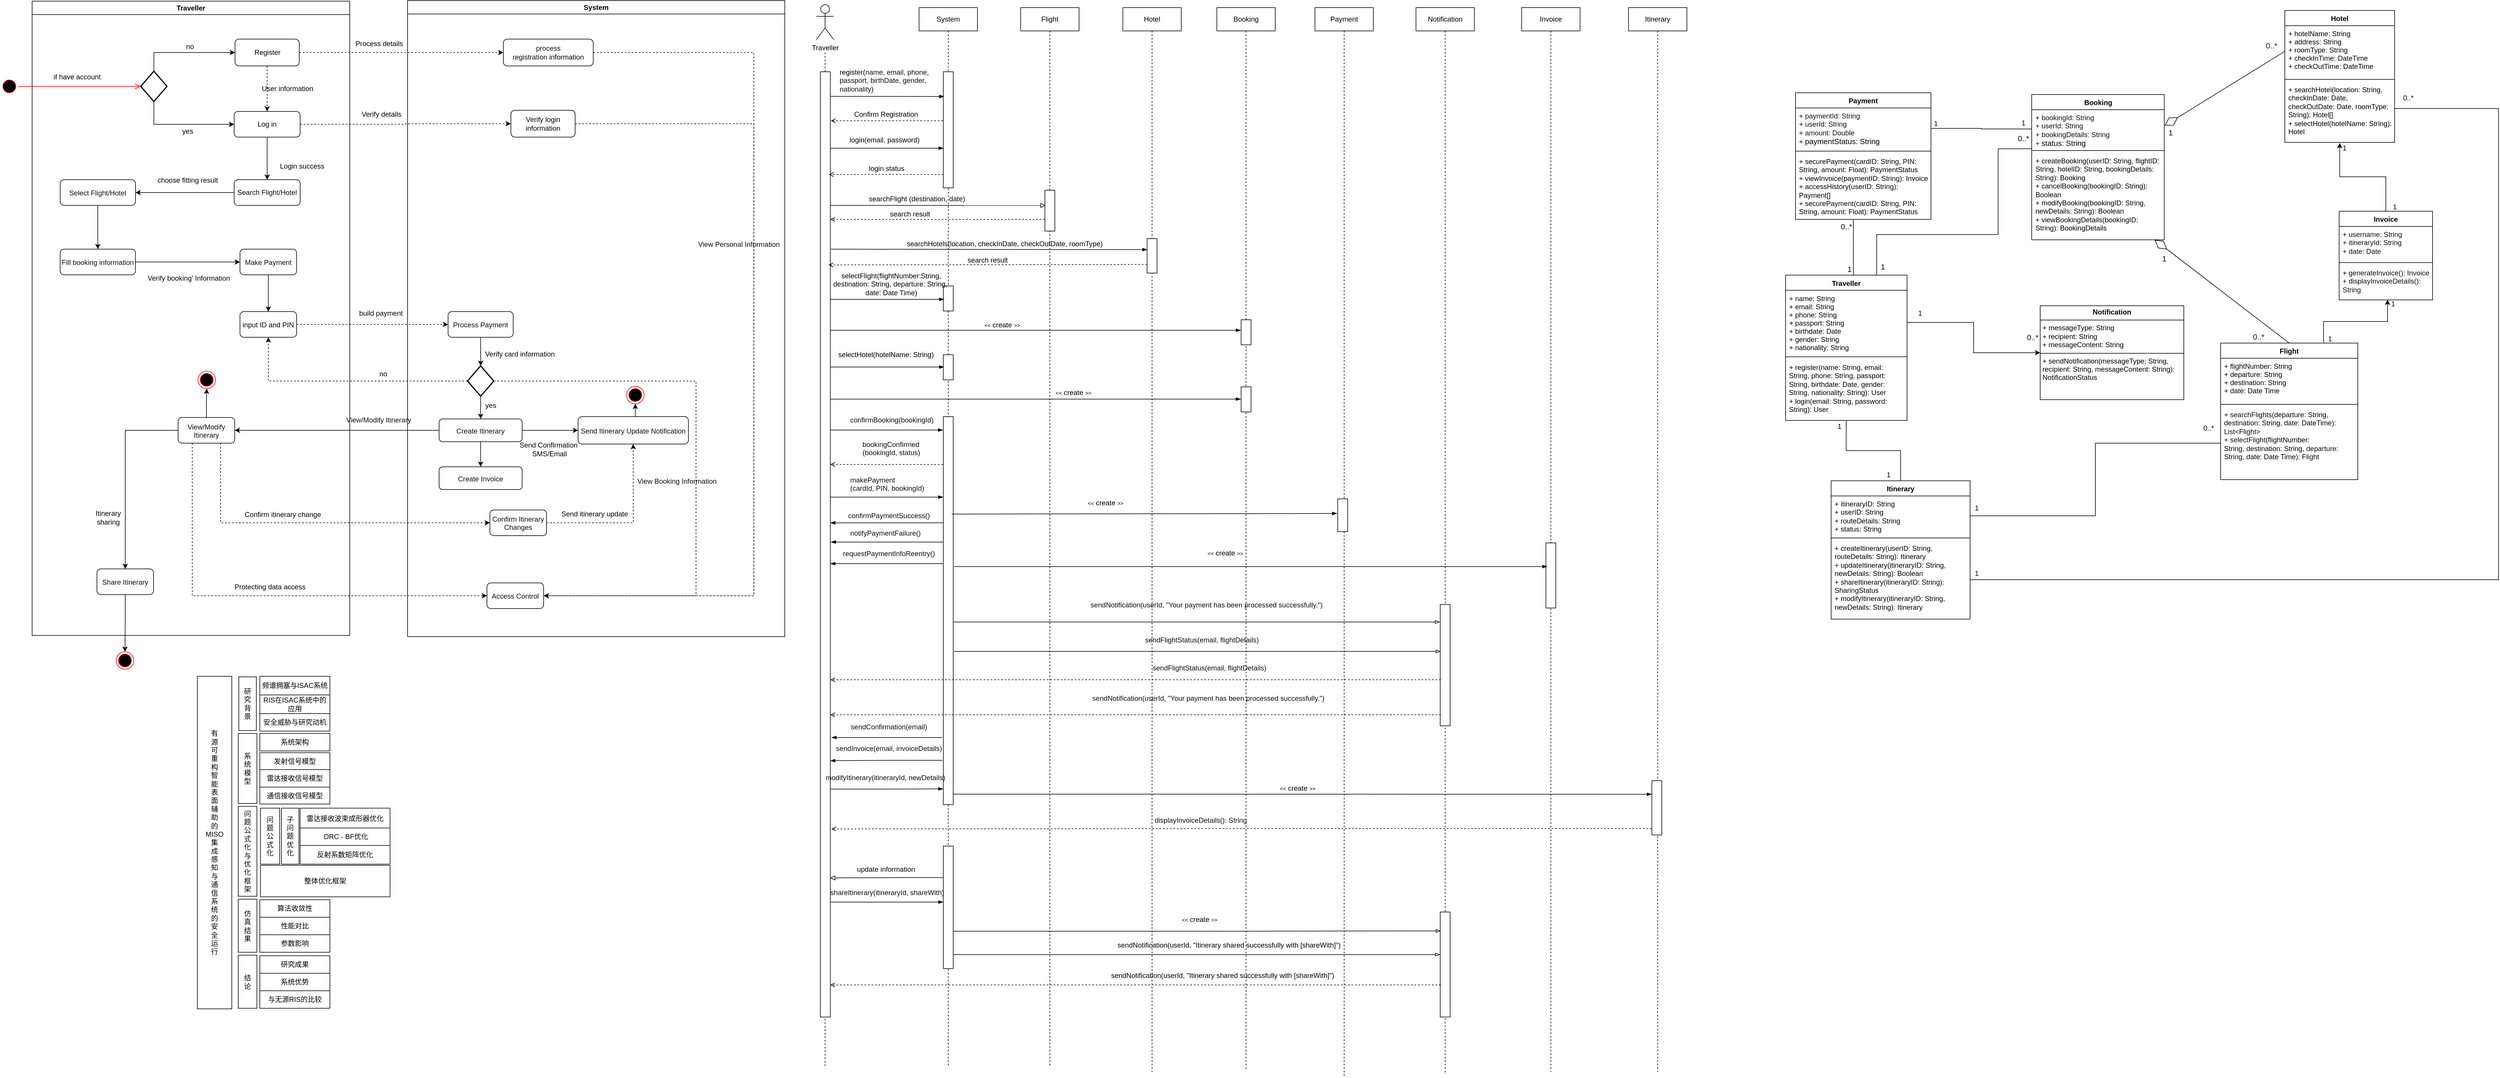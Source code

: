 <mxfile version="26.0.3">
  <diagram name="第 1 页" id="uJ18G1ZMSZO0c8KvisUK">
    <mxGraphModel dx="607" dy="738" grid="1" gridSize="10" guides="1" tooltips="1" connect="1" arrows="1" fold="1" page="1" pageScale="1" pageWidth="827" pageHeight="1169" math="0" shadow="0">
      <root>
        <mxCell id="0" />
        <mxCell id="1" parent="0" />
        <mxCell id="3Z__f5ttQTV5sjtYZmIr-1" style="edgeStyle=orthogonalEdgeStyle;rounded=0;orthogonalLoop=1;jettySize=auto;html=1;exitX=0;exitY=0.5;exitDx=0;exitDy=0;entryX=0;entryY=0.5;entryDx=0;entryDy=0;" parent="1" edge="1">
          <mxGeometry relative="1" as="geometry">
            <mxPoint x="342.25" y="894.5" as="targetPoint" />
          </mxGeometry>
        </mxCell>
        <mxCell id="3Z__f5ttQTV5sjtYZmIr-2" value="" style="ellipse;html=1;shape=startState;fillColor=#000000;strokeColor=#ff0000;direction=west;" parent="1" vertex="1">
          <mxGeometry x="943" y="155" width="30" height="30" as="geometry" />
        </mxCell>
        <mxCell id="3Z__f5ttQTV5sjtYZmIr-3" value="" style="edgeStyle=orthogonalEdgeStyle;html=1;verticalAlign=bottom;endArrow=open;endSize=8;strokeColor=#ff0000;rounded=0;" parent="1" source="3Z__f5ttQTV5sjtYZmIr-2" target="3Z__f5ttQTV5sjtYZmIr-33" edge="1">
          <mxGeometry relative="1" as="geometry">
            <mxPoint x="1116" y="145" as="targetPoint" />
          </mxGeometry>
        </mxCell>
        <mxCell id="3Z__f5ttQTV5sjtYZmIr-4" value="System" style="swimlane;whiteSpace=wrap;html=1;" parent="1" vertex="1">
          <mxGeometry x="1640" y="23" width="646" height="1090" as="geometry" />
        </mxCell>
        <mxCell id="3Z__f5ttQTV5sjtYZmIr-5" style="edgeStyle=orthogonalEdgeStyle;rounded=0;orthogonalLoop=1;jettySize=auto;html=1;exitX=1;exitY=0.5;exitDx=0;exitDy=0;entryX=1;entryY=0.5;entryDx=0;entryDy=0;dashed=1;" parent="3Z__f5ttQTV5sjtYZmIr-4" source="3Z__f5ttQTV5sjtYZmIr-6" target="3Z__f5ttQTV5sjtYZmIr-25" edge="1">
          <mxGeometry relative="1" as="geometry">
            <Array as="points">
              <mxPoint x="593" y="211" />
              <mxPoint x="593" y="1020" />
            </Array>
          </mxGeometry>
        </mxCell>
        <mxCell id="3Z__f5ttQTV5sjtYZmIr-6" value="Verify login information" style="shape=rect;html=1;rounded=1;whiteSpace=wrap;align=center;" parent="3Z__f5ttQTV5sjtYZmIr-4" vertex="1">
          <mxGeometry x="177" y="188" width="110" height="46" as="geometry" />
        </mxCell>
        <mxCell id="3Z__f5ttQTV5sjtYZmIr-7" style="edgeStyle=orthogonalEdgeStyle;rounded=0;orthogonalLoop=1;jettySize=auto;html=1;exitX=1;exitY=0.5;exitDx=0;exitDy=0;entryX=1;entryY=0.5;entryDx=0;entryDy=0;dashed=1;" parent="3Z__f5ttQTV5sjtYZmIr-4" source="3Z__f5ttQTV5sjtYZmIr-8" target="3Z__f5ttQTV5sjtYZmIr-25" edge="1">
          <mxGeometry relative="1" as="geometry">
            <Array as="points">
              <mxPoint x="593" y="89" />
              <mxPoint x="593" y="1020" />
            </Array>
          </mxGeometry>
        </mxCell>
        <mxCell id="3Z__f5ttQTV5sjtYZmIr-8" value="&lt;font face=&quot;Helvetica&quot;&gt;&lt;span style=&quot;color: rgb(14, 14, 14); text-align: start; background-color: initial;&quot;&gt;process registration&lt;/span&gt;&amp;nbsp;information&lt;/font&gt;" style="shape=rect;html=1;rounded=1;whiteSpace=wrap;align=center;" parent="3Z__f5ttQTV5sjtYZmIr-4" vertex="1">
          <mxGeometry x="164" y="66" width="154" height="46" as="geometry" />
        </mxCell>
        <mxCell id="3Z__f5ttQTV5sjtYZmIr-9" value="&lt;p style=&quot;margin: 0px; font-variant-numeric: normal; font-variant-east-asian: normal; font-variant-alternates: normal; font-size-adjust: none; font-kerning: auto; font-optical-sizing: auto; font-feature-settings: normal; font-variation-settings: normal; font-variant-position: normal; font-variant-emoji: normal; font-stretch: normal; line-height: normal; color: rgb(14, 14, 14); text-align: start;&quot; class=&quot;p1&quot;&gt;&lt;font&gt;Process Payment&lt;/font&gt;&lt;/p&gt;" style="rounded=1;whiteSpace=wrap;html=1;fontStyle=0;align=center;fontFamily=Helvetica;" parent="3Z__f5ttQTV5sjtYZmIr-4" vertex="1">
          <mxGeometry x="69.38" y="533" width="111.5" height="44" as="geometry" />
        </mxCell>
        <mxCell id="3Z__f5ttQTV5sjtYZmIr-10" style="edgeStyle=orthogonalEdgeStyle;rounded=0;orthogonalLoop=1;jettySize=auto;html=1;exitX=1;exitY=0.5;exitDx=0;exitDy=0;entryX=0;entryY=0.5;entryDx=0;entryDy=0;" parent="3Z__f5ttQTV5sjtYZmIr-4" source="3Z__f5ttQTV5sjtYZmIr-12" target="3Z__f5ttQTV5sjtYZmIr-20" edge="1">
          <mxGeometry relative="1" as="geometry" />
        </mxCell>
        <mxCell id="3Z__f5ttQTV5sjtYZmIr-11" style="edgeStyle=orthogonalEdgeStyle;rounded=0;orthogonalLoop=1;jettySize=auto;html=1;exitX=0.5;exitY=1;exitDx=0;exitDy=0;entryX=0.5;entryY=0;entryDx=0;entryDy=0;" parent="3Z__f5ttQTV5sjtYZmIr-4" source="3Z__f5ttQTV5sjtYZmIr-12" target="3Z__f5ttQTV5sjtYZmIr-29" edge="1">
          <mxGeometry relative="1" as="geometry" />
        </mxCell>
        <mxCell id="3Z__f5ttQTV5sjtYZmIr-12" value="&lt;p style=&quot;margin: 0px; font-variant-numeric: normal; font-variant-east-asian: normal; font-variant-alternates: normal; font-size-adjust: none; font-kerning: auto; font-optical-sizing: auto; font-feature-settings: normal; font-variation-settings: normal; font-variant-position: normal; font-variant-emoji: normal; font-stretch: normal; line-height: normal; color: rgb(14, 14, 14); text-align: start;&quot; class=&quot;p1&quot;&gt;&lt;font&gt;Create Itinerary&lt;/font&gt;&lt;/p&gt;" style="rounded=1;whiteSpace=wrap;html=1;fontStyle=0;align=center;fontFamily=Helvetica;" parent="3Z__f5ttQTV5sjtYZmIr-4" vertex="1">
          <mxGeometry x="54.0" y="717" width="142.25" height="39" as="geometry" />
        </mxCell>
        <mxCell id="3Z__f5ttQTV5sjtYZmIr-13" value="Send Confirmation&lt;div&gt;&amp;nbsp;SMS/Email&lt;/div&gt;" style="text;html=1;align=center;verticalAlign=middle;resizable=0;points=[];autosize=1;strokeColor=none;fillColor=none;" parent="3Z__f5ttQTV5sjtYZmIr-4" vertex="1">
          <mxGeometry x="182.5" y="748" width="117" height="41" as="geometry" />
        </mxCell>
        <mxCell id="3Z__f5ttQTV5sjtYZmIr-14" style="edgeStyle=orthogonalEdgeStyle;rounded=0;orthogonalLoop=1;jettySize=auto;html=1;exitX=0.5;exitY=1;exitDx=0;exitDy=0;exitPerimeter=0;" parent="3Z__f5ttQTV5sjtYZmIr-4" source="3Z__f5ttQTV5sjtYZmIr-16" target="3Z__f5ttQTV5sjtYZmIr-12" edge="1">
          <mxGeometry relative="1" as="geometry" />
        </mxCell>
        <mxCell id="3Z__f5ttQTV5sjtYZmIr-15" style="edgeStyle=orthogonalEdgeStyle;rounded=0;orthogonalLoop=1;jettySize=auto;html=1;exitX=1;exitY=0.5;exitDx=0;exitDy=0;exitPerimeter=0;entryX=1;entryY=0.5;entryDx=0;entryDy=0;dashed=1;" parent="3Z__f5ttQTV5sjtYZmIr-4" source="3Z__f5ttQTV5sjtYZmIr-16" target="3Z__f5ttQTV5sjtYZmIr-25" edge="1">
          <mxGeometry relative="1" as="geometry">
            <Array as="points">
              <mxPoint x="494" y="652" />
              <mxPoint x="494" y="1020" />
            </Array>
          </mxGeometry>
        </mxCell>
        <mxCell id="3Z__f5ttQTV5sjtYZmIr-16" value="" style="strokeWidth=2;html=1;shape=mxgraph.flowchart.decision;whiteSpace=wrap;" parent="3Z__f5ttQTV5sjtYZmIr-4" vertex="1">
          <mxGeometry x="102.63" y="626" width="45" height="52" as="geometry" />
        </mxCell>
        <mxCell id="3Z__f5ttQTV5sjtYZmIr-17" style="edgeStyle=orthogonalEdgeStyle;rounded=0;orthogonalLoop=1;jettySize=auto;html=1;exitX=0.5;exitY=1;exitDx=0;exitDy=0;entryX=0.5;entryY=0;entryDx=0;entryDy=0;entryPerimeter=0;" parent="3Z__f5ttQTV5sjtYZmIr-4" source="3Z__f5ttQTV5sjtYZmIr-9" target="3Z__f5ttQTV5sjtYZmIr-16" edge="1">
          <mxGeometry relative="1" as="geometry" />
        </mxCell>
        <mxCell id="3Z__f5ttQTV5sjtYZmIr-18" value="yes" style="text;html=1;align=center;verticalAlign=middle;resizable=0;points=[];autosize=1;strokeColor=none;fillColor=none;" parent="3Z__f5ttQTV5sjtYZmIr-4" vertex="1">
          <mxGeometry x="123" y="681" width="37" height="26" as="geometry" />
        </mxCell>
        <mxCell id="3Z__f5ttQTV5sjtYZmIr-19" style="edgeStyle=orthogonalEdgeStyle;rounded=0;orthogonalLoop=1;jettySize=auto;html=1;exitX=0.5;exitY=0;exitDx=0;exitDy=0;entryX=0.5;entryY=1;entryDx=0;entryDy=0;" parent="3Z__f5ttQTV5sjtYZmIr-4" source="3Z__f5ttQTV5sjtYZmIr-20" target="3Z__f5ttQTV5sjtYZmIr-28" edge="1">
          <mxGeometry relative="1" as="geometry" />
        </mxCell>
        <mxCell id="3Z__f5ttQTV5sjtYZmIr-20" value="&lt;p style=&quot;margin: 0px; font-variant-numeric: normal; font-variant-east-asian: normal; font-variant-alternates: normal; font-size-adjust: none; font-kerning: auto; font-optical-sizing: auto; font-feature-settings: normal; font-variation-settings: normal; font-variant-position: normal; font-variant-emoji: normal; font-stretch: normal; line-height: normal; color: rgb(14, 14, 14); text-align: start;&quot; class=&quot;p1&quot;&gt;&lt;font face=&quot;Helvetica&quot;&gt;Send Itinerary Update Notification&lt;/font&gt;&lt;/p&gt;" style="rounded=1;whiteSpace=wrap;html=1;fontStyle=0;align=center;fontFamily=Helvetica;" parent="3Z__f5ttQTV5sjtYZmIr-4" vertex="1">
          <mxGeometry x="292" y="713" width="189" height="47" as="geometry" />
        </mxCell>
        <mxCell id="3Z__f5ttQTV5sjtYZmIr-21" value="Verify card information" style="text;html=1;align=center;verticalAlign=middle;resizable=0;points=[];autosize=1;strokeColor=none;fillColor=none;" parent="3Z__f5ttQTV5sjtYZmIr-4" vertex="1">
          <mxGeometry x="123" y="593" width="137" height="26" as="geometry" />
        </mxCell>
        <mxCell id="3Z__f5ttQTV5sjtYZmIr-22" style="edgeStyle=orthogonalEdgeStyle;rounded=0;orthogonalLoop=1;jettySize=auto;html=1;exitX=1;exitY=0.5;exitDx=0;exitDy=0;entryX=0.5;entryY=1;entryDx=0;entryDy=0;dashed=1;" parent="3Z__f5ttQTV5sjtYZmIr-4" source="3Z__f5ttQTV5sjtYZmIr-23" target="3Z__f5ttQTV5sjtYZmIr-20" edge="1">
          <mxGeometry relative="1" as="geometry" />
        </mxCell>
        <mxCell id="3Z__f5ttQTV5sjtYZmIr-23" value="&lt;p style=&quot;margin: 0px; font-variant-numeric: normal; font-variant-east-asian: normal; font-variant-alternates: normal; font-size-adjust: none; font-kerning: auto; font-optical-sizing: auto; font-feature-settings: normal; font-variation-settings: normal; font-variant-position: normal; font-variant-emoji: normal; font-stretch: normal; line-height: normal; color: rgb(14, 14, 14);&quot; class=&quot;p1&quot;&gt;&lt;font face=&quot;Helvetica&quot;&gt;Confirm Itinerary Changes&lt;/font&gt;&lt;/p&gt;" style="rounded=1;whiteSpace=wrap;html=1;fontStyle=0;align=center;fontFamily=Helvetica;" parent="3Z__f5ttQTV5sjtYZmIr-4" vertex="1">
          <mxGeometry x="141" y="873" width="97" height="44" as="geometry" />
        </mxCell>
        <mxCell id="3Z__f5ttQTV5sjtYZmIr-24" value="Send itinerary update" style="text;html=1;align=center;verticalAlign=middle;resizable=0;points=[];autosize=1;strokeColor=none;fillColor=none;" parent="3Z__f5ttQTV5sjtYZmIr-4" vertex="1">
          <mxGeometry x="254" y="867" width="132" height="26" as="geometry" />
        </mxCell>
        <mxCell id="3Z__f5ttQTV5sjtYZmIr-25" value="&lt;p style=&quot;margin: 0px; font-variant-numeric: normal; font-variant-east-asian: normal; font-variant-alternates: normal; font-size-adjust: none; font-kerning: auto; font-optical-sizing: auto; font-feature-settings: normal; font-variation-settings: normal; font-variant-position: normal; font-variant-emoji: normal; font-stretch: normal; line-height: normal; color: rgb(14, 14, 14); text-align: start;&quot; class=&quot;p1&quot;&gt;&lt;font face=&quot;Helvetica&quot;&gt;Access Control&lt;/font&gt;&lt;/p&gt;" style="rounded=1;whiteSpace=wrap;html=1;fontStyle=0;align=center;fontFamily=Helvetica;" parent="3Z__f5ttQTV5sjtYZmIr-4" vertex="1">
          <mxGeometry x="136" y="998" width="97" height="44" as="geometry" />
        </mxCell>
        <mxCell id="3Z__f5ttQTV5sjtYZmIr-26" value="&lt;p style=&quot;margin: 0px; font-variant-numeric: normal; font-variant-east-asian: normal; font-variant-alternates: normal; font-size-adjust: none; font-kerning: auto; font-optical-sizing: auto; font-feature-settings: normal; font-variation-settings: normal; font-variant-position: normal; font-variant-emoji: normal; font-stretch: normal; line-height: normal; color: rgb(14, 14, 14); text-align: start; text-wrap-mode: wrap;&quot; class=&quot;p1&quot;&gt;&lt;font face=&quot;Helvetica&quot;&gt;View Personal Information&lt;/font&gt;&lt;/p&gt;" style="text;html=1;align=center;verticalAlign=middle;resizable=0;points=[];autosize=1;strokeColor=none;fillColor=none;" parent="3Z__f5ttQTV5sjtYZmIr-4" vertex="1">
          <mxGeometry x="488" y="404" width="158" height="26" as="geometry" />
        </mxCell>
        <mxCell id="3Z__f5ttQTV5sjtYZmIr-27" value="&lt;p style=&quot;margin: 0px; font-variant-numeric: normal; font-variant-east-asian: normal; font-variant-alternates: normal; font-size-adjust: none; font-kerning: auto; font-optical-sizing: auto; font-feature-settings: normal; font-variation-settings: normal; font-variant-position: normal; font-variant-emoji: normal; font-stretch: normal; line-height: normal; color: rgb(14, 14, 14); text-align: start; text-wrap-mode: wrap;&quot; class=&quot;p1&quot;&gt;&lt;font face=&quot;Helvetica&quot;&gt;View Booking Information&lt;/font&gt;&lt;/p&gt;" style="text;html=1;align=center;verticalAlign=middle;resizable=0;points=[];autosize=1;strokeColor=none;fillColor=none;" parent="3Z__f5ttQTV5sjtYZmIr-4" vertex="1">
          <mxGeometry x="384" y="810" width="154" height="26" as="geometry" />
        </mxCell>
        <mxCell id="3Z__f5ttQTV5sjtYZmIr-28" value="" style="ellipse;html=1;shape=endState;fillColor=#000000;strokeColor=#ff0000;" parent="3Z__f5ttQTV5sjtYZmIr-4" vertex="1">
          <mxGeometry x="375" y="661" width="30" height="30" as="geometry" />
        </mxCell>
        <mxCell id="3Z__f5ttQTV5sjtYZmIr-29" value="&lt;p style=&quot;margin: 0px; font-variant-numeric: normal; font-variant-east-asian: normal; font-variant-alternates: normal; font-size-adjust: none; font-kerning: auto; font-optical-sizing: auto; font-feature-settings: normal; font-variation-settings: normal; font-variant-position: normal; font-variant-emoji: normal; font-stretch: normal; line-height: normal; color: rgb(14, 14, 14); text-align: start;&quot; class=&quot;p1&quot;&gt;&lt;font&gt;Create Invoice&lt;/font&gt;&lt;/p&gt;" style="rounded=1;whiteSpace=wrap;html=1;fontStyle=0;align=center;fontFamily=Helvetica;" parent="3Z__f5ttQTV5sjtYZmIr-4" vertex="1">
          <mxGeometry x="54.01" y="799" width="142.25" height="39" as="geometry" />
        </mxCell>
        <mxCell id="3Z__f5ttQTV5sjtYZmIr-30" value="Traveller" style="swimlane;whiteSpace=wrap;html=1;" parent="1" vertex="1">
          <mxGeometry x="997" y="24" width="544" height="1087" as="geometry" />
        </mxCell>
        <mxCell id="3Z__f5ttQTV5sjtYZmIr-31" style="edgeStyle=orthogonalEdgeStyle;rounded=0;orthogonalLoop=1;jettySize=auto;html=1;exitX=0.5;exitY=1;exitDx=0;exitDy=0;exitPerimeter=0;entryX=0;entryY=0.5;entryDx=0;entryDy=0;" parent="3Z__f5ttQTV5sjtYZmIr-30" source="3Z__f5ttQTV5sjtYZmIr-33" target="3Z__f5ttQTV5sjtYZmIr-37" edge="1">
          <mxGeometry relative="1" as="geometry" />
        </mxCell>
        <mxCell id="3Z__f5ttQTV5sjtYZmIr-32" style="edgeStyle=orthogonalEdgeStyle;rounded=0;orthogonalLoop=1;jettySize=auto;html=1;exitX=0.5;exitY=0;exitDx=0;exitDy=0;exitPerimeter=0;entryX=0;entryY=0.5;entryDx=0;entryDy=0;" parent="3Z__f5ttQTV5sjtYZmIr-30" source="3Z__f5ttQTV5sjtYZmIr-33" target="3Z__f5ttQTV5sjtYZmIr-35" edge="1">
          <mxGeometry relative="1" as="geometry" />
        </mxCell>
        <mxCell id="3Z__f5ttQTV5sjtYZmIr-33" value="" style="strokeWidth=2;html=1;shape=mxgraph.flowchart.decision;whiteSpace=wrap;" parent="3Z__f5ttQTV5sjtYZmIr-30" vertex="1">
          <mxGeometry x="186" y="120" width="45" height="52" as="geometry" />
        </mxCell>
        <mxCell id="3Z__f5ttQTV5sjtYZmIr-34" style="edgeStyle=orthogonalEdgeStyle;rounded=0;orthogonalLoop=1;jettySize=auto;html=1;exitX=0.5;exitY=1;exitDx=0;exitDy=0;dashed=1;" parent="3Z__f5ttQTV5sjtYZmIr-30" source="3Z__f5ttQTV5sjtYZmIr-35" target="3Z__f5ttQTV5sjtYZmIr-37" edge="1">
          <mxGeometry relative="1" as="geometry" />
        </mxCell>
        <mxCell id="3Z__f5ttQTV5sjtYZmIr-35" value="Register" style="shape=rect;html=1;rounded=1;whiteSpace=wrap;align=center;" parent="3Z__f5ttQTV5sjtYZmIr-30" vertex="1">
          <mxGeometry x="347.5" y="65" width="110" height="46" as="geometry" />
        </mxCell>
        <mxCell id="3Z__f5ttQTV5sjtYZmIr-36" style="edgeStyle=orthogonalEdgeStyle;rounded=0;orthogonalLoop=1;jettySize=auto;html=1;exitX=0.5;exitY=1;exitDx=0;exitDy=0;entryX=0.5;entryY=0;entryDx=0;entryDy=0;" parent="3Z__f5ttQTV5sjtYZmIr-30" source="3Z__f5ttQTV5sjtYZmIr-37" target="3Z__f5ttQTV5sjtYZmIr-43" edge="1">
          <mxGeometry relative="1" as="geometry" />
        </mxCell>
        <mxCell id="3Z__f5ttQTV5sjtYZmIr-37" value="Log in" style="shape=rect;html=1;rounded=1;whiteSpace=wrap;align=center;" parent="3Z__f5ttQTV5sjtYZmIr-30" vertex="1">
          <mxGeometry x="346" y="189" width="113" height="44" as="geometry" />
        </mxCell>
        <mxCell id="3Z__f5ttQTV5sjtYZmIr-38" value="User information" style="text;html=1;align=center;verticalAlign=middle;resizable=0;points=[];autosize=1;strokeColor=none;fillColor=none;" parent="3Z__f5ttQTV5sjtYZmIr-30" vertex="1">
          <mxGeometry x="384" y="137" width="106" height="26" as="geometry" />
        </mxCell>
        <mxCell id="3Z__f5ttQTV5sjtYZmIr-39" value="yes" style="text;html=1;align=center;verticalAlign=middle;resizable=0;points=[];autosize=1;strokeColor=none;fillColor=none;" parent="3Z__f5ttQTV5sjtYZmIr-30" vertex="1">
          <mxGeometry x="247" y="210" width="37" height="26" as="geometry" />
        </mxCell>
        <mxCell id="3Z__f5ttQTV5sjtYZmIr-40" value="no" style="text;html=1;align=center;verticalAlign=middle;resizable=0;points=[];autosize=1;strokeColor=none;fillColor=none;" parent="3Z__f5ttQTV5sjtYZmIr-30" vertex="1">
          <mxGeometry x="254" y="65" width="31" height="26" as="geometry" />
        </mxCell>
        <mxCell id="3Z__f5ttQTV5sjtYZmIr-41" value="&amp;nbsp;if have account" style="text;html=1;align=center;verticalAlign=middle;resizable=0;points=[];autosize=1;strokeColor=none;fillColor=none;" parent="3Z__f5ttQTV5sjtYZmIr-30" vertex="1">
          <mxGeometry x="24" y="117" width="102" height="26" as="geometry" />
        </mxCell>
        <mxCell id="3Z__f5ttQTV5sjtYZmIr-42" style="edgeStyle=orthogonalEdgeStyle;rounded=0;orthogonalLoop=1;jettySize=auto;html=1;exitX=0;exitY=0.5;exitDx=0;exitDy=0;entryX=1;entryY=0.5;entryDx=0;entryDy=0;" parent="3Z__f5ttQTV5sjtYZmIr-30" source="3Z__f5ttQTV5sjtYZmIr-43" target="3Z__f5ttQTV5sjtYZmIr-46" edge="1">
          <mxGeometry relative="1" as="geometry" />
        </mxCell>
        <mxCell id="3Z__f5ttQTV5sjtYZmIr-43" value="&lt;font face=&quot;Helvetica&quot;&gt;Search&amp;nbsp;&lt;span style=&quot;color: rgb(14, 14, 14); text-align: start; background-color: initial;&quot;&gt;Flight/Hotel&lt;/span&gt;&lt;/font&gt;" style="shape=rect;html=1;rounded=1;whiteSpace=wrap;align=center;" parent="3Z__f5ttQTV5sjtYZmIr-30" vertex="1">
          <mxGeometry x="346" y="306" width="113" height="44" as="geometry" />
        </mxCell>
        <mxCell id="3Z__f5ttQTV5sjtYZmIr-44" value="Login success" style="text;html=1;align=center;verticalAlign=middle;resizable=0;points=[];autosize=1;strokeColor=none;fillColor=none;" parent="3Z__f5ttQTV5sjtYZmIr-30" vertex="1">
          <mxGeometry x="415" y="270" width="94" height="26" as="geometry" />
        </mxCell>
        <mxCell id="3Z__f5ttQTV5sjtYZmIr-45" style="edgeStyle=orthogonalEdgeStyle;rounded=0;orthogonalLoop=1;jettySize=auto;html=1;exitX=0.5;exitY=1;exitDx=0;exitDy=0;entryX=0.5;entryY=0;entryDx=0;entryDy=0;" parent="3Z__f5ttQTV5sjtYZmIr-30" source="3Z__f5ttQTV5sjtYZmIr-46" target="3Z__f5ttQTV5sjtYZmIr-49" edge="1">
          <mxGeometry relative="1" as="geometry" />
        </mxCell>
        <mxCell id="3Z__f5ttQTV5sjtYZmIr-46" value="&lt;p style=&quot;margin: 0px; font-variant-numeric: normal; font-variant-east-asian: normal; font-variant-alternates: normal; font-size-adjust: none; font-kerning: auto; font-optical-sizing: auto; font-feature-settings: normal; font-variation-settings: normal; font-variant-position: normal; font-variant-emoji: normal; font-stretch: normal; line-height: normal; color: rgb(14, 14, 14); text-align: start;&quot; class=&quot;p1&quot;&gt;&lt;font face=&quot;Helvetica&quot;&gt;Select Flight/Hotel&lt;/font&gt;&lt;/p&gt;" style="shape=rect;html=1;rounded=1;whiteSpace=wrap;align=center;" parent="3Z__f5ttQTV5sjtYZmIr-30" vertex="1">
          <mxGeometry x="48" y="306" width="129" height="44" as="geometry" />
        </mxCell>
        <mxCell id="3Z__f5ttQTV5sjtYZmIr-47" style="edgeStyle=orthogonalEdgeStyle;rounded=0;orthogonalLoop=1;jettySize=auto;html=1;exitX=0.5;exitY=1;exitDx=0;exitDy=0;entryX=0.5;entryY=0;entryDx=0;entryDy=0;" parent="3Z__f5ttQTV5sjtYZmIr-30" source="3Z__f5ttQTV5sjtYZmIr-48" target="3Z__f5ttQTV5sjtYZmIr-52" edge="1">
          <mxGeometry relative="1" as="geometry" />
        </mxCell>
        <mxCell id="3Z__f5ttQTV5sjtYZmIr-48" value="&lt;p style=&quot;margin: 0px; font-variant-numeric: normal; font-variant-east-asian: normal; font-variant-alternates: normal; font-size-adjust: none; font-kerning: auto; font-optical-sizing: auto; font-feature-settings: normal; font-variation-settings: normal; font-variant-position: normal; font-variant-emoji: normal; font-stretch: normal; line-height: normal; color: rgb(14, 14, 14); text-align: start;&quot; class=&quot;p1&quot;&gt;&lt;font&gt;Make Payment&lt;/font&gt;&lt;/p&gt;" style="rounded=1;whiteSpace=wrap;html=1;fontStyle=0;align=center;fontFamily=Helvetica;" parent="3Z__f5ttQTV5sjtYZmIr-30" vertex="1">
          <mxGeometry x="356" y="425" width="97" height="44" as="geometry" />
        </mxCell>
        <mxCell id="3Z__f5ttQTV5sjtYZmIr-49" value="&lt;p style=&quot;margin: 0px; font-variant-numeric: normal; font-variant-east-asian: normal; font-variant-alternates: normal; font-size-adjust: none; font-kerning: auto; font-optical-sizing: auto; font-feature-settings: normal; font-variation-settings: normal; font-variant-position: normal; font-variant-emoji: normal; font-stretch: normal; line-height: normal; color: rgb(14, 14, 14);&quot; class=&quot;p1&quot;&gt;&lt;font face=&quot;Helvetica&quot;&gt;Fill booking information&lt;/font&gt;&lt;/p&gt;" style="shape=rect;html=1;rounded=1;whiteSpace=wrap;align=center;" parent="3Z__f5ttQTV5sjtYZmIr-30" vertex="1">
          <mxGeometry x="48" y="425" width="129" height="44" as="geometry" />
        </mxCell>
        <mxCell id="3Z__f5ttQTV5sjtYZmIr-50" style="edgeStyle=orthogonalEdgeStyle;rounded=0;orthogonalLoop=1;jettySize=auto;html=1;exitX=1;exitY=0.5;exitDx=0;exitDy=0;entryX=0;entryY=0.5;entryDx=0;entryDy=0;" parent="3Z__f5ttQTV5sjtYZmIr-30" source="3Z__f5ttQTV5sjtYZmIr-49" target="3Z__f5ttQTV5sjtYZmIr-48" edge="1">
          <mxGeometry relative="1" as="geometry">
            <mxPoint x="231" y="491" as="targetPoint" />
          </mxGeometry>
        </mxCell>
        <mxCell id="3Z__f5ttQTV5sjtYZmIr-51" value="Verify booking&#39; Information" style="text;html=1;align=center;verticalAlign=middle;resizable=0;points=[];autosize=1;strokeColor=none;fillColor=none;" parent="3Z__f5ttQTV5sjtYZmIr-30" vertex="1">
          <mxGeometry x="188" y="462" width="159" height="26" as="geometry" />
        </mxCell>
        <mxCell id="3Z__f5ttQTV5sjtYZmIr-52" value="&lt;p style=&quot;margin: 0px; font-variant-numeric: normal; font-variant-east-asian: normal; font-variant-alternates: normal; font-size-adjust: none; font-kerning: auto; font-optical-sizing: auto; font-feature-settings: normal; font-variation-settings: normal; font-variant-position: normal; font-variant-emoji: normal; font-stretch: normal; line-height: normal; color: rgb(14, 14, 14); text-align: start;&quot; class=&quot;p1&quot;&gt;&lt;span style=&quot;color: rgb(0, 0, 0); text-align: center; text-wrap-mode: nowrap;&quot;&gt;input ID and PIN&lt;/span&gt;&lt;/p&gt;" style="rounded=1;whiteSpace=wrap;html=1;fontStyle=0;align=center;fontFamily=Helvetica;" parent="3Z__f5ttQTV5sjtYZmIr-30" vertex="1">
          <mxGeometry x="356" y="532" width="97" height="44" as="geometry" />
        </mxCell>
        <mxCell id="3Z__f5ttQTV5sjtYZmIr-53" value="choose fitting result" style="text;html=1;align=center;verticalAlign=middle;resizable=0;points=[];autosize=1;strokeColor=none;fillColor=none;" parent="3Z__f5ttQTV5sjtYZmIr-30" vertex="1">
          <mxGeometry x="205" y="294" width="121" height="26" as="geometry" />
        </mxCell>
        <mxCell id="3Z__f5ttQTV5sjtYZmIr-54" style="edgeStyle=orthogonalEdgeStyle;rounded=0;orthogonalLoop=1;jettySize=auto;html=1;exitX=0;exitY=0.5;exitDx=0;exitDy=0;entryX=0.5;entryY=0;entryDx=0;entryDy=0;" parent="3Z__f5ttQTV5sjtYZmIr-30" source="3Z__f5ttQTV5sjtYZmIr-56" target="3Z__f5ttQTV5sjtYZmIr-57" edge="1">
          <mxGeometry relative="1" as="geometry" />
        </mxCell>
        <mxCell id="3Z__f5ttQTV5sjtYZmIr-55" style="edgeStyle=orthogonalEdgeStyle;rounded=0;orthogonalLoop=1;jettySize=auto;html=1;exitX=0.5;exitY=0;exitDx=0;exitDy=0;entryX=0.5;entryY=1;entryDx=0;entryDy=0;" parent="3Z__f5ttQTV5sjtYZmIr-30" source="3Z__f5ttQTV5sjtYZmIr-56" target="3Z__f5ttQTV5sjtYZmIr-59" edge="1">
          <mxGeometry relative="1" as="geometry" />
        </mxCell>
        <mxCell id="3Z__f5ttQTV5sjtYZmIr-56" value="&lt;p style=&quot;margin: 0px; font-variant-numeric: normal; font-variant-east-asian: normal; font-variant-alternates: normal; font-size-adjust: none; font-kerning: auto; font-optical-sizing: auto; font-feature-settings: normal; font-variation-settings: normal; font-variant-position: normal; font-variant-emoji: normal; font-stretch: normal; line-height: normal; color: rgb(14, 14, 14);&quot; class=&quot;p1&quot;&gt;&lt;font face=&quot;Helvetica&quot;&gt;View/Modify Itinerary&lt;/font&gt;&lt;/p&gt;" style="rounded=1;whiteSpace=wrap;html=1;fontStyle=0;align=center;fontFamily=Helvetica;" parent="3Z__f5ttQTV5sjtYZmIr-30" vertex="1">
          <mxGeometry x="250" y="713.5" width="97" height="44" as="geometry" />
        </mxCell>
        <mxCell id="3Z__f5ttQTV5sjtYZmIr-57" value="&lt;p style=&quot;margin: 0px; font-variant-numeric: normal; font-variant-east-asian: normal; font-variant-alternates: normal; font-size-adjust: none; font-kerning: auto; font-optical-sizing: auto; font-feature-settings: normal; font-variation-settings: normal; font-variant-position: normal; font-variant-emoji: normal; font-stretch: normal; line-height: normal; color: rgb(14, 14, 14);&quot; class=&quot;p1&quot;&gt;&lt;font face=&quot;Helvetica&quot;&gt;Share Itinerary&lt;/font&gt;&lt;/p&gt;" style="rounded=1;whiteSpace=wrap;html=1;fontStyle=0;align=center;fontFamily=Helvetica;" parent="3Z__f5ttQTV5sjtYZmIr-30" vertex="1">
          <mxGeometry x="111" y="973" width="97" height="44" as="geometry" />
        </mxCell>
        <mxCell id="3Z__f5ttQTV5sjtYZmIr-58" value="Protecting data access" style="text;html=1;align=center;verticalAlign=middle;resizable=0;points=[];autosize=1;strokeColor=none;fillColor=none;" parent="3Z__f5ttQTV5sjtYZmIr-30" vertex="1">
          <mxGeometry x="337" y="991" width="139" height="26" as="geometry" />
        </mxCell>
        <mxCell id="3Z__f5ttQTV5sjtYZmIr-59" value="" style="ellipse;html=1;shape=endState;fillColor=#000000;strokeColor=#ff0000;" parent="3Z__f5ttQTV5sjtYZmIr-30" vertex="1">
          <mxGeometry x="284" y="634" width="30" height="30" as="geometry" />
        </mxCell>
        <mxCell id="3Z__f5ttQTV5sjtYZmIr-60" style="edgeStyle=orthogonalEdgeStyle;rounded=0;orthogonalLoop=1;jettySize=auto;html=1;exitX=1;exitY=0.5;exitDx=0;exitDy=0;entryX=0;entryY=0.5;entryDx=0;entryDy=0;dashed=1;" parent="1" source="3Z__f5ttQTV5sjtYZmIr-35" target="3Z__f5ttQTV5sjtYZmIr-8" edge="1">
          <mxGeometry relative="1" as="geometry">
            <mxPoint x="1676" y="113.0" as="targetPoint" />
            <mxPoint x="1352" y="113" as="sourcePoint" />
          </mxGeometry>
        </mxCell>
        <mxCell id="3Z__f5ttQTV5sjtYZmIr-61" style="edgeStyle=orthogonalEdgeStyle;rounded=0;orthogonalLoop=1;jettySize=auto;html=1;exitX=1;exitY=0.5;exitDx=0;exitDy=0;entryX=0;entryY=0.5;entryDx=0;entryDy=0;dashed=1;" parent="1" source="3Z__f5ttQTV5sjtYZmIr-37" target="3Z__f5ttQTV5sjtYZmIr-6" edge="1">
          <mxGeometry relative="1" as="geometry">
            <mxPoint x="1776" y="232.0" as="targetPoint" />
          </mxGeometry>
        </mxCell>
        <mxCell id="3Z__f5ttQTV5sjtYZmIr-62" value="Process details" style="text;html=1;align=center;verticalAlign=middle;resizable=0;points=[];autosize=1;strokeColor=none;fillColor=none;fontFamily=Helvetica;" parent="1" vertex="1">
          <mxGeometry x="1541" y="84" width="99" height="26" as="geometry" />
        </mxCell>
        <mxCell id="3Z__f5ttQTV5sjtYZmIr-63" value="Verify details" style="text;html=1;align=center;verticalAlign=middle;resizable=0;points=[];autosize=1;strokeColor=none;fillColor=none;fontFamily=Helvetica;" parent="1" vertex="1">
          <mxGeometry x="1551.5" y="205" width="86" height="26" as="geometry" />
        </mxCell>
        <mxCell id="3Z__f5ttQTV5sjtYZmIr-64" style="edgeStyle=orthogonalEdgeStyle;rounded=0;orthogonalLoop=1;jettySize=auto;html=1;exitX=1;exitY=0.5;exitDx=0;exitDy=0;dashed=1;" parent="1" source="3Z__f5ttQTV5sjtYZmIr-52" target="3Z__f5ttQTV5sjtYZmIr-9" edge="1">
          <mxGeometry relative="1" as="geometry" />
        </mxCell>
        <mxCell id="3Z__f5ttQTV5sjtYZmIr-65" style="edgeStyle=orthogonalEdgeStyle;rounded=0;orthogonalLoop=1;jettySize=auto;html=1;exitX=0;exitY=0.5;exitDx=0;exitDy=0;exitPerimeter=0;entryX=0.5;entryY=1;entryDx=0;entryDy=0;dashed=1;" parent="1" source="3Z__f5ttQTV5sjtYZmIr-16" target="3Z__f5ttQTV5sjtYZmIr-52" edge="1">
          <mxGeometry relative="1" as="geometry" />
        </mxCell>
        <mxCell id="3Z__f5ttQTV5sjtYZmIr-66" value="no" style="text;html=1;align=center;verticalAlign=middle;resizable=0;points=[];autosize=1;strokeColor=none;fillColor=none;" parent="1" vertex="1">
          <mxGeometry x="1582" y="650" width="31" height="26" as="geometry" />
        </mxCell>
        <mxCell id="3Z__f5ttQTV5sjtYZmIr-67" value="build payment" style="text;html=1;align=center;verticalAlign=middle;resizable=0;points=[];autosize=1;strokeColor=none;fillColor=none;" parent="1" vertex="1">
          <mxGeometry x="1547" y="546" width="93" height="26" as="geometry" />
        </mxCell>
        <mxCell id="3Z__f5ttQTV5sjtYZmIr-68" style="edgeStyle=orthogonalEdgeStyle;rounded=0;orthogonalLoop=1;jettySize=auto;html=1;exitX=0;exitY=0.5;exitDx=0;exitDy=0;entryX=1;entryY=0.5;entryDx=0;entryDy=0;" parent="1" source="3Z__f5ttQTV5sjtYZmIr-12" target="3Z__f5ttQTV5sjtYZmIr-56" edge="1">
          <mxGeometry relative="1" as="geometry" />
        </mxCell>
        <mxCell id="3Z__f5ttQTV5sjtYZmIr-69" value="&lt;span style=&quot;color: rgb(14, 14, 14); text-wrap-mode: wrap;&quot;&gt;View/Modify Itinerary&lt;/span&gt;" style="text;html=1;align=center;verticalAlign=middle;resizable=0;points=[];autosize=1;strokeColor=none;fillColor=none;" parent="1" vertex="1">
          <mxGeometry x="1525" y="729" width="129" height="26" as="geometry" />
        </mxCell>
        <mxCell id="3Z__f5ttQTV5sjtYZmIr-70" style="edgeStyle=orthogonalEdgeStyle;rounded=0;orthogonalLoop=1;jettySize=auto;html=1;exitX=0.75;exitY=1;exitDx=0;exitDy=0;entryX=0;entryY=0.5;entryDx=0;entryDy=0;dashed=1;" parent="1" source="3Z__f5ttQTV5sjtYZmIr-56" target="3Z__f5ttQTV5sjtYZmIr-23" edge="1">
          <mxGeometry relative="1" as="geometry" />
        </mxCell>
        <mxCell id="3Z__f5ttQTV5sjtYZmIr-71" value="Confirm itinerary change" style="text;html=1;align=center;verticalAlign=middle;resizable=0;points=[];autosize=1;strokeColor=none;fillColor=none;" parent="1" vertex="1">
          <mxGeometry x="1351" y="891" width="149" height="26" as="geometry" />
        </mxCell>
        <mxCell id="3Z__f5ttQTV5sjtYZmIr-72" value="Itinerary&lt;div&gt;sharing&lt;/div&gt;" style="text;html=1;align=center;verticalAlign=middle;resizable=0;points=[];autosize=1;strokeColor=none;fillColor=none;" parent="1" vertex="1">
          <mxGeometry x="1096" y="888" width="61" height="41" as="geometry" />
        </mxCell>
        <mxCell id="3Z__f5ttQTV5sjtYZmIr-73" style="edgeStyle=orthogonalEdgeStyle;rounded=0;orthogonalLoop=1;jettySize=auto;html=1;exitX=0.25;exitY=1;exitDx=0;exitDy=0;entryX=0;entryY=0.5;entryDx=0;entryDy=0;dashed=1;" parent="1" source="3Z__f5ttQTV5sjtYZmIr-56" target="3Z__f5ttQTV5sjtYZmIr-25" edge="1">
          <mxGeometry relative="1" as="geometry" />
        </mxCell>
        <mxCell id="3Z__f5ttQTV5sjtYZmIr-74" value="" style="ellipse;html=1;shape=endState;fillColor=#000000;strokeColor=#ff0000;" parent="1" vertex="1">
          <mxGeometry x="1141" y="1139" width="30" height="30" as="geometry" />
        </mxCell>
        <mxCell id="3Z__f5ttQTV5sjtYZmIr-75" style="edgeStyle=orthogonalEdgeStyle;rounded=0;orthogonalLoop=1;jettySize=auto;html=1;exitX=0.5;exitY=1;exitDx=0;exitDy=0;entryX=0.5;entryY=0;entryDx=0;entryDy=0;" parent="1" source="3Z__f5ttQTV5sjtYZmIr-57" target="3Z__f5ttQTV5sjtYZmIr-74" edge="1">
          <mxGeometry relative="1" as="geometry" />
        </mxCell>
        <mxCell id="3Z__f5ttQTV5sjtYZmIr-76" value="Payment" style="shape=umlLifeline;perimeter=lifelinePerimeter;whiteSpace=wrap;html=1;container=1;dropTarget=0;collapsible=0;recursiveResize=0;outlineConnect=0;portConstraint=eastwest;newEdgeStyle={&quot;curved&quot;:0,&quot;rounded&quot;:0};" parent="1" vertex="1">
          <mxGeometry x="3194" y="35" width="100" height="1833" as="geometry" />
        </mxCell>
        <mxCell id="3Z__f5ttQTV5sjtYZmIr-77" value="Booking" style="shape=umlLifeline;perimeter=lifelinePerimeter;whiteSpace=wrap;html=1;container=1;dropTarget=0;collapsible=0;recursiveResize=0;outlineConnect=0;portConstraint=eastwest;newEdgeStyle={&quot;curved&quot;:0,&quot;rounded&quot;:0};" parent="1" vertex="1">
          <mxGeometry x="3026" y="35" width="100" height="1821" as="geometry" />
        </mxCell>
        <mxCell id="3Z__f5ttQTV5sjtYZmIr-78" value="System" style="shape=umlLifeline;perimeter=lifelinePerimeter;whiteSpace=wrap;html=1;container=1;dropTarget=0;collapsible=0;recursiveResize=0;outlineConnect=0;portConstraint=eastwest;newEdgeStyle={&quot;curved&quot;:0,&quot;rounded&quot;:0};" parent="1" vertex="1">
          <mxGeometry x="2516" y="35" width="100" height="1816" as="geometry" />
        </mxCell>
        <mxCell id="3Z__f5ttQTV5sjtYZmIr-79" value="Flight" style="shape=umlLifeline;perimeter=lifelinePerimeter;whiteSpace=wrap;html=1;container=1;dropTarget=0;collapsible=0;recursiveResize=0;outlineConnect=0;portConstraint=eastwest;newEdgeStyle={&quot;curved&quot;:0,&quot;rounded&quot;:0};" parent="1" vertex="1">
          <mxGeometry x="2690" y="35" width="100" height="1816" as="geometry" />
        </mxCell>
        <mxCell id="3Z__f5ttQTV5sjtYZmIr-80" value="Hotel" style="shape=umlLifeline;perimeter=lifelinePerimeter;whiteSpace=wrap;html=1;container=1;dropTarget=0;collapsible=0;recursiveResize=0;outlineConnect=0;portConstraint=eastwest;newEdgeStyle={&quot;curved&quot;:0,&quot;rounded&quot;:0};fillColor=default;" parent="1" vertex="1">
          <mxGeometry x="2865" y="35" width="100" height="1824" as="geometry" />
        </mxCell>
        <mxCell id="3Z__f5ttQTV5sjtYZmIr-81" value="Traveller" style="shape=umlActor;verticalLabelPosition=bottom;verticalAlign=top;html=1;" parent="1" vertex="1">
          <mxGeometry x="2340" y="30" width="30" height="60" as="geometry" />
        </mxCell>
        <mxCell id="3Z__f5ttQTV5sjtYZmIr-82" value="" style="line;strokeWidth=1;fillColor=none;align=left;verticalAlign=middle;spacingTop=-1;spacingLeft=3;spacingRight=3;rotatable=0;labelPosition=right;points=[];portConstraint=eastwest;strokeColor=inherit;direction=south;dashed=1;" parent="1" vertex="1">
          <mxGeometry x="2351" y="112" width="8" height="1737" as="geometry" />
        </mxCell>
        <mxCell id="3Z__f5ttQTV5sjtYZmIr-83" value="" style="rounded=0;whiteSpace=wrap;html=1;" parent="1" vertex="1">
          <mxGeometry x="2347" y="145" width="17" height="1620" as="geometry" />
        </mxCell>
        <mxCell id="3Z__f5ttQTV5sjtYZmIr-84" value="" style="endArrow=blockThin;html=1;rounded=0;endFill=1;entryX=0.095;entryY=0.213;entryDx=0;entryDy=0;entryPerimeter=0;exitX=0.969;exitY=0.026;exitDx=0;exitDy=0;exitPerimeter=0;" parent="1" source="3Z__f5ttQTV5sjtYZmIr-83" target="3Z__f5ttQTV5sjtYZmIr-85" edge="1">
          <mxGeometry width="50" height="50" relative="1" as="geometry">
            <mxPoint x="2364" y="185" as="sourcePoint" />
            <mxPoint x="2556" y="189" as="targetPoint" />
          </mxGeometry>
        </mxCell>
        <mxCell id="3Z__f5ttQTV5sjtYZmIr-85" value="" style="rounded=0;whiteSpace=wrap;html=1;" parent="1" vertex="1">
          <mxGeometry x="2557.5" y="145" width="17" height="199" as="geometry" />
        </mxCell>
        <mxCell id="3Z__f5ttQTV5sjtYZmIr-86" value="register&lt;font style=&quot;background-color: initial;&quot; face=&quot;Helvetica&quot;&gt;(&lt;span style=&quot;color: rgb(14, 14, 14); background-color: initial;&quot;&gt;name, email, phone,&amp;nbsp;&lt;/span&gt;&lt;/font&gt;&lt;div&gt;&lt;span style=&quot;background-color: initial; color: rgb(14, 14, 14);&quot;&gt;passport,&amp;nbsp;&lt;/span&gt;&lt;span style=&quot;background-color: initial; color: rgb(14, 14, 14);&quot;&gt;birthDate,&amp;nbsp;&lt;/span&gt;&lt;font style=&quot;background-color: initial;&quot; face=&quot;Helvetica&quot;&gt;&lt;span style=&quot;color: rgb(14, 14, 14); background-color: initial;&quot;&gt;gender,&amp;nbsp;&lt;/span&gt;&lt;/font&gt;&lt;/div&gt;&lt;div&gt;&lt;font style=&quot;background-color: initial;&quot; face=&quot;Helvetica&quot;&gt;&lt;span style=&quot;color: rgb(14, 14, 14); background-color: initial;&quot;&gt;nationality&lt;/span&gt;&lt;/font&gt;&lt;span style=&quot;background-color: initial;&quot;&gt;)&lt;/span&gt;&lt;/div&gt;" style="text;whiteSpace=wrap;html=1;" parent="1" vertex="1">
          <mxGeometry x="2378" y="132" width="189" height="36" as="geometry" />
        </mxCell>
        <mxCell id="3Z__f5ttQTV5sjtYZmIr-87" style="edgeStyle=orthogonalEdgeStyle;rounded=0;orthogonalLoop=1;jettySize=auto;html=1;endArrow=blockThin;endFill=1;" parent="1" edge="1">
          <mxGeometry relative="1" as="geometry">
            <mxPoint x="2364" y="276" as="sourcePoint" />
            <mxPoint x="2558" y="276" as="targetPoint" />
            <Array as="points">
              <mxPoint x="2364" y="276" />
              <mxPoint x="2558" y="276" />
            </Array>
          </mxGeometry>
        </mxCell>
        <mxCell id="3Z__f5ttQTV5sjtYZmIr-88" value="login(email, password)" style="text;whiteSpace=wrap;html=1;" parent="1" vertex="1">
          <mxGeometry x="2395" y="248.001" width="148" height="36" as="geometry" />
        </mxCell>
        <mxCell id="3Z__f5ttQTV5sjtYZmIr-89" value="" style="endArrow=open;html=1;rounded=0;dashed=1;endFill=0;" parent="1" edge="1">
          <mxGeometry width="50" height="50" relative="1" as="geometry">
            <mxPoint x="2557" y="229" as="sourcePoint" />
            <mxPoint x="2365" y="229" as="targetPoint" />
          </mxGeometry>
        </mxCell>
        <mxCell id="3Z__f5ttQTV5sjtYZmIr-90" value="Confirm Registration" style="text;html=1;align=center;verticalAlign=middle;resizable=0;points=[];autosize=1;strokeColor=none;fillColor=none;" parent="1" vertex="1">
          <mxGeometry x="2395" y="205" width="127" height="26" as="geometry" />
        </mxCell>
        <mxCell id="3Z__f5ttQTV5sjtYZmIr-91" value="" style="endArrow=open;html=1;rounded=0;entryX=0.843;entryY=0.14;entryDx=0;entryDy=0;entryPerimeter=0;dashed=1;endFill=0;" parent="1" edge="1">
          <mxGeometry width="50" height="50" relative="1" as="geometry">
            <mxPoint x="2557.5" y="321" as="sourcePoint" />
            <mxPoint x="2361.5" y="321" as="targetPoint" />
          </mxGeometry>
        </mxCell>
        <mxCell id="3Z__f5ttQTV5sjtYZmIr-92" value="login status" style="text;html=1;align=center;verticalAlign=middle;resizable=0;points=[];autosize=1;strokeColor=none;fillColor=none;" parent="1" vertex="1">
          <mxGeometry x="2420" y="298" width="79" height="26" as="geometry" />
        </mxCell>
        <mxCell id="3Z__f5ttQTV5sjtYZmIr-93" style="edgeStyle=orthogonalEdgeStyle;rounded=0;orthogonalLoop=1;jettySize=auto;html=1;endArrow=block;endFill=0;entryX=0.056;entryY=0.373;entryDx=0;entryDy=0;entryPerimeter=0;" parent="1" target="3Z__f5ttQTV5sjtYZmIr-94" edge="1">
          <mxGeometry relative="1" as="geometry">
            <mxPoint x="2364" y="374" as="sourcePoint" />
            <mxPoint x="2731" y="382" as="targetPoint" />
            <Array as="points">
              <mxPoint x="2364" y="374" />
            </Array>
          </mxGeometry>
        </mxCell>
        <mxCell id="3Z__f5ttQTV5sjtYZmIr-94" value="" style="rounded=0;whiteSpace=wrap;html=1;" parent="1" vertex="1">
          <mxGeometry x="2731.5" y="348" width="17" height="70" as="geometry" />
        </mxCell>
        <mxCell id="3Z__f5ttQTV5sjtYZmIr-95" value="" style="rounded=0;whiteSpace=wrap;html=1;fillColor=default;" parent="1" vertex="1">
          <mxGeometry x="2906.5" y="431" width="17" height="59" as="geometry" />
        </mxCell>
        <mxCell id="3Z__f5ttQTV5sjtYZmIr-96" value="&lt;p style=&quot;margin: 0px; font-variant-numeric: normal; font-variant-east-asian: normal; font-variant-alternates: normal; font-size-adjust: none; font-kerning: auto; font-optical-sizing: auto; font-feature-settings: normal; font-variation-settings: normal; font-variant-position: normal; font-variant-emoji: normal; font-stretch: normal; line-height: normal; color: rgb(14, 14, 14); text-align: start; text-wrap-mode: wrap;&quot; class=&quot;p1&quot;&gt;&lt;br&gt;&lt;/p&gt;" style="text;html=1;align=center;verticalAlign=middle;resizable=0;points=[];autosize=1;strokeColor=none;fillColor=none;" parent="1" vertex="1">
          <mxGeometry x="2449.5" y="431" width="18" height="26" as="geometry" />
        </mxCell>
        <mxCell id="3Z__f5ttQTV5sjtYZmIr-97" value="searchFlight (destination, date)" style="text;html=1;align=center;verticalAlign=middle;resizable=0;points=[];autosize=1;strokeColor=none;fillColor=none;" parent="1" vertex="1">
          <mxGeometry x="2420" y="350" width="183" height="26" as="geometry" />
        </mxCell>
        <mxCell id="3Z__f5ttQTV5sjtYZmIr-98" style="edgeStyle=orthogonalEdgeStyle;rounded=0;orthogonalLoop=1;jettySize=auto;html=1;endArrow=blockThin;endFill=1;entryX=0.032;entryY=0.319;entryDx=0;entryDy=0;entryPerimeter=0;" parent="1" target="3Z__f5ttQTV5sjtYZmIr-95" edge="1">
          <mxGeometry relative="1" as="geometry">
            <mxPoint x="2365" y="449" as="sourcePoint" />
            <mxPoint x="2893" y="450" as="targetPoint" />
            <Array as="points" />
          </mxGeometry>
        </mxCell>
        <mxCell id="3Z__f5ttQTV5sjtYZmIr-99" value="searchHotels(location, checkInDate, checkOutDate, roomType)" style="text;whiteSpace=wrap;html=1;" parent="1" vertex="1">
          <mxGeometry x="2493" y="426" width="345" height="36" as="geometry" />
        </mxCell>
        <mxCell id="3Z__f5ttQTV5sjtYZmIr-100" value="" style="endArrow=open;html=1;rounded=0;dashed=1;endFill=0;" parent="1" edge="1">
          <mxGeometry width="50" height="50" relative="1" as="geometry">
            <mxPoint x="2731.5" y="398" as="sourcePoint" />
            <mxPoint x="2364" y="398" as="targetPoint" />
          </mxGeometry>
        </mxCell>
        <mxCell id="3Z__f5ttQTV5sjtYZmIr-101" value="search result" style="text;html=1;align=center;verticalAlign=middle;resizable=0;points=[];autosize=1;strokeColor=none;fillColor=none;" parent="1" vertex="1">
          <mxGeometry x="2456" y="376" width="87" height="26" as="geometry" />
        </mxCell>
        <mxCell id="3Z__f5ttQTV5sjtYZmIr-102" value="" style="endArrow=open;html=1;rounded=0;dashed=1;endFill=0;exitX=0;exitY=0.75;exitDx=0;exitDy=0;" parent="1" source="3Z__f5ttQTV5sjtYZmIr-95" edge="1">
          <mxGeometry width="50" height="50" relative="1" as="geometry">
            <mxPoint x="2899.5" y="477" as="sourcePoint" />
            <mxPoint x="2361" y="476" as="targetPoint" />
          </mxGeometry>
        </mxCell>
        <mxCell id="3Z__f5ttQTV5sjtYZmIr-103" value="search result" style="text;html=1;align=center;verticalAlign=middle;resizable=0;points=[];autosize=1;strokeColor=none;fillColor=none;" parent="1" vertex="1">
          <mxGeometry x="2589" y="455" width="87" height="26" as="geometry" />
        </mxCell>
        <mxCell id="3Z__f5ttQTV5sjtYZmIr-104" value="" style="rounded=0;whiteSpace=wrap;html=1;" parent="1" vertex="1">
          <mxGeometry x="2557.5" y="512" width="17" height="43" as="geometry" />
        </mxCell>
        <mxCell id="3Z__f5ttQTV5sjtYZmIr-105" value="" style="endArrow=blockThin;html=1;rounded=0;endFill=1;exitX=0.974;exitY=0.07;exitDx=0;exitDy=0;exitPerimeter=0;entryX=0.095;entryY=0.213;entryDx=0;entryDy=0;entryPerimeter=0;" parent="1" edge="1">
          <mxGeometry width="50" height="50" relative="1" as="geometry">
            <mxPoint x="2364" y="535" as="sourcePoint" />
            <mxPoint x="2559" y="535" as="targetPoint" />
          </mxGeometry>
        </mxCell>
        <mxCell id="3Z__f5ttQTV5sjtYZmIr-106" value="selectFlight(flightNumber:String,&lt;div&gt;destination: String, departure: String,&amp;nbsp;&lt;/div&gt;&lt;div&gt;date: Date Time)&lt;/div&gt;" style="text;html=1;align=center;verticalAlign=middle;resizable=0;points=[];autosize=1;strokeColor=none;fillColor=none;" parent="1" vertex="1">
          <mxGeometry x="2359" y="481" width="217" height="55" as="geometry" />
        </mxCell>
        <mxCell id="3Z__f5ttQTV5sjtYZmIr-107" value="" style="endArrow=blockThin;html=1;rounded=0;endFill=1;exitX=0.974;exitY=0.07;exitDx=0;exitDy=0;exitPerimeter=0;entryX=0.095;entryY=0.213;entryDx=0;entryDy=0;entryPerimeter=0;" parent="1" edge="1">
          <mxGeometry width="50" height="50" relative="1" as="geometry">
            <mxPoint x="2364" y="650.97" as="sourcePoint" />
            <mxPoint x="2559" y="650.97" as="targetPoint" />
          </mxGeometry>
        </mxCell>
        <mxCell id="3Z__f5ttQTV5sjtYZmIr-108" value="&lt;span style=&quot;font-size: 12px; text-align: left; text-wrap-mode: wrap; background-color: rgb(251, 251, 251);&quot;&gt;selectHotel(hotelName: String)&lt;/span&gt;" style="edgeLabel;html=1;align=center;verticalAlign=middle;resizable=0;points=[];" parent="3Z__f5ttQTV5sjtYZmIr-107" vertex="1" connectable="0">
          <mxGeometry x="0.016" y="4" relative="1" as="geometry">
            <mxPoint x="-4" y="-17" as="offset" />
          </mxGeometry>
        </mxCell>
        <mxCell id="3Z__f5ttQTV5sjtYZmIr-109" value="" style="rounded=0;whiteSpace=wrap;html=1;" parent="1" vertex="1">
          <mxGeometry x="2557.5" y="630" width="17" height="43" as="geometry" />
        </mxCell>
        <mxCell id="3Z__f5ttQTV5sjtYZmIr-110" value="" style="endArrow=blockThin;html=1;rounded=0;endFill=1;exitX=0.974;exitY=0.07;exitDx=0;exitDy=0;exitPerimeter=0;" parent="1" edge="1">
          <mxGeometry width="50" height="50" relative="1" as="geometry">
            <mxPoint x="2364" y="588" as="sourcePoint" />
            <mxPoint x="3067" y="588" as="targetPoint" />
          </mxGeometry>
        </mxCell>
        <mxCell id="3Z__f5ttQTV5sjtYZmIr-111" value="" style="rounded=0;whiteSpace=wrap;html=1;" parent="1" vertex="1">
          <mxGeometry x="3067.5" y="570" width="17" height="43" as="geometry" />
        </mxCell>
        <mxCell id="3Z__f5ttQTV5sjtYZmIr-112" value="&lt;font style=&quot;font-size: 9px;&quot;&gt;&amp;lt;&amp;lt;&lt;/font&gt; create &lt;font style=&quot;font-size: 9px;&quot;&gt;&amp;gt;&amp;gt;&lt;/font&gt;" style="text;html=1;align=center;verticalAlign=middle;resizable=0;points=[];autosize=1;strokeColor=none;fillColor=none;" parent="1" vertex="1">
          <mxGeometry x="2618" y="566" width="79" height="26" as="geometry" />
        </mxCell>
        <mxCell id="3Z__f5ttQTV5sjtYZmIr-113" value="" style="endArrow=blockThin;html=1;rounded=0;endFill=1;exitX=0.974;exitY=0.07;exitDx=0;exitDy=0;exitPerimeter=0;" parent="1" edge="1">
          <mxGeometry width="50" height="50" relative="1" as="geometry">
            <mxPoint x="2364" y="706" as="sourcePoint" />
            <mxPoint x="3067" y="706" as="targetPoint" />
          </mxGeometry>
        </mxCell>
        <mxCell id="3Z__f5ttQTV5sjtYZmIr-114" value="" style="rounded=0;whiteSpace=wrap;html=1;" parent="1" vertex="1">
          <mxGeometry x="3067.5" y="685" width="17" height="43" as="geometry" />
        </mxCell>
        <mxCell id="3Z__f5ttQTV5sjtYZmIr-115" value="&lt;font style=&quot;font-size: 9px;&quot;&gt;&amp;lt;&amp;lt;&lt;/font&gt; create &lt;font style=&quot;font-size: 9px;&quot;&gt;&amp;gt;&amp;gt;&lt;/font&gt;" style="text;html=1;align=center;verticalAlign=middle;resizable=0;points=[];autosize=1;strokeColor=none;fillColor=none;" parent="1" vertex="1">
          <mxGeometry x="2740" y="682" width="79" height="26" as="geometry" />
        </mxCell>
        <mxCell id="3Z__f5ttQTV5sjtYZmIr-116" value="" style="endArrow=blockThin;html=1;rounded=0;endFill=1;" parent="1" edge="1">
          <mxGeometry width="50" height="50" relative="1" as="geometry">
            <mxPoint x="2364" y="759" as="sourcePoint" />
            <mxPoint x="2557" y="759" as="targetPoint" />
          </mxGeometry>
        </mxCell>
        <mxCell id="3Z__f5ttQTV5sjtYZmIr-117" value="" style="rounded=0;whiteSpace=wrap;html=1;" parent="1" vertex="1">
          <mxGeometry x="2557.5" y="736" width="17" height="665" as="geometry" />
        </mxCell>
        <mxCell id="3Z__f5ttQTV5sjtYZmIr-118" value="&lt;p style=&quot;margin: 0px; font-variant-numeric: normal; font-variant-east-asian: normal; font-variant-alternates: normal; font-size-adjust: none; font-kerning: auto; font-optical-sizing: auto; font-feature-settings: normal; font-variation-settings: normal; font-variant-position: normal; font-variant-emoji: normal; font-stretch: normal; line-height: normal; color: rgb(14, 14, 14); text-align: start; text-wrap-mode: wrap;&quot; class=&quot;p1&quot;&gt;&lt;font face=&quot;Helvetica&quot;&gt;confirmBooking(bookingId)&lt;/font&gt;&lt;/p&gt;" style="text;html=1;align=center;verticalAlign=middle;resizable=0;points=[];autosize=1;strokeColor=none;fillColor=none;" parent="1" vertex="1">
          <mxGeometry x="2388.5" y="728" width="161" height="26" as="geometry" />
        </mxCell>
        <mxCell id="3Z__f5ttQTV5sjtYZmIr-119" value="" style="endArrow=open;html=1;rounded=0;dashed=1;endFill=0;" parent="1" edge="1">
          <mxGeometry width="50" height="50" relative="1" as="geometry">
            <mxPoint x="2557" y="818" as="sourcePoint" />
            <mxPoint x="2364" y="818" as="targetPoint" />
          </mxGeometry>
        </mxCell>
        <mxCell id="3Z__f5ttQTV5sjtYZmIr-120" value="&lt;p style=&quot;margin: 0px; font-variant-numeric: normal; font-variant-east-asian: normal; font-variant-alternates: normal; font-size-adjust: none; font-kerning: auto; font-optical-sizing: auto; font-feature-settings: normal; font-variation-settings: normal; font-variant-position: normal; font-variant-emoji: normal; font-stretch: normal; line-height: normal; color: rgb(14, 14, 14); text-align: start; text-wrap-mode: wrap;&quot; class=&quot;p1&quot;&gt;&lt;font face=&quot;Helvetica&quot;&gt;bookingConfirmed&lt;/font&gt;&lt;/p&gt;&lt;p style=&quot;margin: 0px; font-variant-numeric: normal; font-variant-east-asian: normal; font-variant-alternates: normal; font-size-adjust: none; font-kerning: auto; font-optical-sizing: auto; font-feature-settings: normal; font-variation-settings: normal; font-variant-position: normal; font-variant-emoji: normal; font-stretch: normal; line-height: normal; color: rgb(14, 14, 14); text-align: start; text-wrap-mode: wrap;&quot; class=&quot;p1&quot;&gt;&lt;font face=&quot;Helvetica&quot;&gt;(bookingId, status)&lt;/font&gt;&lt;/p&gt;" style="text;html=1;align=center;verticalAlign=middle;resizable=0;points=[];autosize=1;strokeColor=none;fillColor=none;" parent="1" vertex="1">
          <mxGeometry x="2409" y="770" width="117" height="40" as="geometry" />
        </mxCell>
        <mxCell id="3Z__f5ttQTV5sjtYZmIr-121" value="" style="rounded=0;whiteSpace=wrap;html=1;" parent="1" vertex="1">
          <mxGeometry x="3233" y="877" width="17" height="56" as="geometry" />
        </mxCell>
        <mxCell id="3Z__f5ttQTV5sjtYZmIr-122" value="" style="endArrow=blockThin;html=1;rounded=0;endFill=1;" parent="1" edge="1">
          <mxGeometry width="50" height="50" relative="1" as="geometry">
            <mxPoint x="2572" y="903" as="sourcePoint" />
            <mxPoint x="3232" y="902" as="targetPoint" />
          </mxGeometry>
        </mxCell>
        <mxCell id="3Z__f5ttQTV5sjtYZmIr-123" value="" style="endArrow=blockThin;html=1;rounded=0;endFill=1;exitX=1.007;exitY=0.537;exitDx=0;exitDy=0;exitPerimeter=0;" parent="1" edge="1">
          <mxGeometry width="50" height="50" relative="1" as="geometry">
            <mxPoint x="2364.5" y="874" as="sourcePoint" />
            <mxPoint x="2557.5" y="874" as="targetPoint" />
          </mxGeometry>
        </mxCell>
        <mxCell id="3Z__f5ttQTV5sjtYZmIr-124" value="&lt;p style=&quot;margin: 0px; font-variant-numeric: normal; font-variant-east-asian: normal; font-variant-alternates: normal; font-size-adjust: none; font-kerning: auto; font-optical-sizing: auto; font-feature-settings: normal; font-variation-settings: normal; font-variant-position: normal; font-variant-emoji: normal; font-stretch: normal; line-height: normal; color: rgb(14, 14, 14); text-align: start; text-wrap-mode: wrap;&quot; class=&quot;p1&quot;&gt;&lt;font face=&quot;Helvetica&quot;&gt;makePayment&lt;/font&gt;&lt;/p&gt;&lt;p style=&quot;margin: 0px; font-variant-numeric: normal; font-variant-east-asian: normal; font-variant-alternates: normal; font-size-adjust: none; font-kerning: auto; font-optical-sizing: auto; font-feature-settings: normal; font-variation-settings: normal; font-variant-position: normal; font-variant-emoji: normal; font-stretch: normal; line-height: normal; color: rgb(14, 14, 14); text-align: start; text-wrap-mode: wrap;&quot; class=&quot;p1&quot;&gt;&lt;font face=&quot;Helvetica&quot;&gt;(cardId, PIN, bookingId)&lt;/font&gt;&lt;/p&gt;" style="text;html=1;align=center;verticalAlign=middle;resizable=0;points=[];autosize=1;strokeColor=none;fillColor=none;" parent="1" vertex="1">
          <mxGeometry x="2388.5" y="831" width="145" height="40" as="geometry" />
        </mxCell>
        <mxCell id="3Z__f5ttQTV5sjtYZmIr-125" value="&lt;font style=&quot;font-size: 9px;&quot;&gt;&amp;lt;&amp;lt;&lt;/font&gt; create &lt;font style=&quot;font-size: 9px;&quot;&gt;&amp;gt;&amp;gt;&lt;/font&gt;" style="text;html=1;align=center;verticalAlign=middle;resizable=0;points=[];autosize=1;strokeColor=none;fillColor=none;" parent="1" vertex="1">
          <mxGeometry x="2795" y="871" width="79" height="26" as="geometry" />
        </mxCell>
        <mxCell id="3Z__f5ttQTV5sjtYZmIr-126" value="" style="endArrow=blockThin;html=1;rounded=0;endFill=1;exitX=1.007;exitY=0.537;exitDx=0;exitDy=0;exitPerimeter=0;" parent="1" edge="1">
          <mxGeometry width="50" height="50" relative="1" as="geometry">
            <mxPoint x="2557" y="918" as="sourcePoint" />
            <mxPoint x="2364" y="918" as="targetPoint" />
          </mxGeometry>
        </mxCell>
        <mxCell id="3Z__f5ttQTV5sjtYZmIr-127" value="&lt;p style=&quot;margin: 0px; font-variant-numeric: normal; font-variant-east-asian: normal; font-variant-alternates: normal; font-size-adjust: none; font-kerning: auto; font-optical-sizing: auto; font-feature-settings: normal; font-variation-settings: normal; font-variant-position: normal; font-variant-emoji: normal; font-stretch: normal; line-height: normal; color: rgb(14, 14, 14); text-align: start; text-wrap-mode: wrap;&quot; class=&quot;p1&quot;&gt;&lt;font face=&quot;Helvetica&quot;&gt;confirmPaymentSuccess()&lt;/font&gt;&lt;/p&gt;" style="text;html=1;align=center;verticalAlign=middle;resizable=0;points=[];autosize=1;strokeColor=none;fillColor=none;" parent="1" vertex="1">
          <mxGeometry x="2385" y="892" width="158" height="26" as="geometry" />
        </mxCell>
        <mxCell id="3Z__f5ttQTV5sjtYZmIr-128" value="Notification" style="shape=umlLifeline;perimeter=lifelinePerimeter;whiteSpace=wrap;html=1;container=1;dropTarget=0;collapsible=0;recursiveResize=0;outlineConnect=0;portConstraint=eastwest;newEdgeStyle={&quot;curved&quot;:0,&quot;rounded&quot;:0};" parent="1" vertex="1">
          <mxGeometry x="3367" y="35" width="100" height="1825" as="geometry" />
        </mxCell>
        <mxCell id="3Z__f5ttQTV5sjtYZmIr-129" value="Invoice" style="shape=umlLifeline;perimeter=lifelinePerimeter;whiteSpace=wrap;html=1;container=1;dropTarget=0;collapsible=0;recursiveResize=0;outlineConnect=0;portConstraint=eastwest;newEdgeStyle={&quot;curved&quot;:0,&quot;rounded&quot;:0};" parent="1" vertex="1">
          <mxGeometry x="3548" y="35" width="100" height="1824" as="geometry" />
        </mxCell>
        <mxCell id="3Z__f5ttQTV5sjtYZmIr-130" value="" style="rounded=0;whiteSpace=wrap;html=1;" parent="1" vertex="1">
          <mxGeometry x="3589.5" y="952.5" width="17" height="111.5" as="geometry" />
        </mxCell>
        <mxCell id="3Z__f5ttQTV5sjtYZmIr-131" value="" style="edgeStyle=elbowEdgeStyle;fontSize=12;html=1;endArrow=blockThin;endFill=1;rounded=0;entryX=0.147;entryY=0.363;entryDx=0;entryDy=0;entryPerimeter=0;" parent="1" target="3Z__f5ttQTV5sjtYZmIr-130" edge="1">
          <mxGeometry width="160" relative="1" as="geometry">
            <mxPoint x="2576" y="993" as="sourcePoint" />
            <mxPoint x="3585" y="993" as="targetPoint" />
          </mxGeometry>
        </mxCell>
        <mxCell id="3Z__f5ttQTV5sjtYZmIr-132" value="&lt;font style=&quot;font-size: 9px;&quot;&gt;&amp;lt;&amp;lt;&lt;/font&gt; create &lt;font style=&quot;font-size: 9px;&quot;&gt;&amp;gt;&amp;gt;&lt;/font&gt;" style="text;html=1;align=center;verticalAlign=middle;resizable=0;points=[];autosize=1;strokeColor=none;fillColor=none;" parent="1" vertex="1">
          <mxGeometry x="3000" y="957" width="79" height="26" as="geometry" />
        </mxCell>
        <mxCell id="3Z__f5ttQTV5sjtYZmIr-133" value="" style="rounded=0;whiteSpace=wrap;html=1;" parent="1" vertex="1">
          <mxGeometry x="3408.5" y="1058" width="17" height="208" as="geometry" />
        </mxCell>
        <mxCell id="3Z__f5ttQTV5sjtYZmIr-134" value="" style="edgeStyle=elbowEdgeStyle;fontSize=12;html=1;endArrow=blockThin;endFill=0;rounded=0;" parent="1" edge="1">
          <mxGeometry width="160" relative="1" as="geometry">
            <mxPoint x="2574.5" y="1088" as="sourcePoint" />
            <mxPoint x="3408" y="1088" as="targetPoint" />
          </mxGeometry>
        </mxCell>
        <mxCell id="3Z__f5ttQTV5sjtYZmIr-135" value="&lt;p style=&quot;margin: 0px; font-variant-numeric: normal; font-variant-east-asian: normal; font-variant-alternates: normal; font-size-adjust: none; font-kerning: auto; font-optical-sizing: auto; font-feature-settings: normal; font-variation-settings: normal; font-variant-position: normal; font-variant-emoji: normal; font-stretch: normal; line-height: normal; color: rgb(14, 14, 14); text-align: start; text-wrap-mode: wrap;&quot; class=&quot;p1&quot;&gt;&lt;font face=&quot;Helvetica&quot;&gt;sendNotification(userId, &quot;Your payment has been processed successfully.&quot;)&lt;/font&gt;&lt;/p&gt;" style="text;html=1;align=center;verticalAlign=middle;resizable=0;points=[];autosize=1;strokeColor=none;fillColor=none;" parent="1" vertex="1">
          <mxGeometry x="2800" y="1045" width="415" height="26" as="geometry" />
        </mxCell>
        <mxCell id="3Z__f5ttQTV5sjtYZmIr-136" value="" style="edgeStyle=elbowEdgeStyle;fontSize=12;html=1;endArrow=blockThin;endFill=1;rounded=0;" parent="1" edge="1">
          <mxGeometry width="160" relative="1" as="geometry">
            <mxPoint x="2557.5" y="951" as="sourcePoint" />
            <mxPoint x="2365" y="951" as="targetPoint" />
          </mxGeometry>
        </mxCell>
        <mxCell id="3Z__f5ttQTV5sjtYZmIr-137" value="&lt;p style=&quot;margin: 0px; font-variant-numeric: normal; font-variant-east-asian: normal; font-variant-alternates: normal; font-size-adjust: none; font-kerning: auto; font-optical-sizing: auto; font-feature-settings: normal; font-variation-settings: normal; font-variant-position: normal; font-variant-emoji: normal; font-stretch: normal; line-height: normal; color: rgb(14, 14, 14); text-align: start; text-wrap-mode: wrap;&quot; class=&quot;p1&quot;&gt;&lt;font face=&quot;Helvetica&quot;&gt;notifyPaymentFailure()&lt;/font&gt;&lt;/p&gt;" style="text;html=1;align=center;verticalAlign=middle;resizable=0;points=[];autosize=1;strokeColor=none;fillColor=none;" parent="1" vertex="1">
          <mxGeometry x="2388.5" y="922" width="139" height="26" as="geometry" />
        </mxCell>
        <mxCell id="3Z__f5ttQTV5sjtYZmIr-138" value="&lt;p style=&quot;margin: 0px; font-variant-numeric: normal; font-variant-east-asian: normal; font-variant-alternates: normal; font-size-adjust: none; font-kerning: auto; font-optical-sizing: auto; font-feature-settings: normal; font-variation-settings: normal; font-variant-position: normal; font-variant-emoji: normal; font-stretch: normal; line-height: normal; color: rgb(14, 14, 14); text-align: start; text-wrap-mode: wrap;&quot; class=&quot;p1&quot;&gt;&lt;font face=&quot;Helvetica&quot;&gt;requestPaymentInfoReentry()&lt;/font&gt;&lt;/p&gt;" style="text;html=1;align=center;verticalAlign=middle;resizable=0;points=[];autosize=1;strokeColor=none;fillColor=none;" parent="1" vertex="1">
          <mxGeometry x="2376.5" y="957" width="175" height="26" as="geometry" />
        </mxCell>
        <mxCell id="3Z__f5ttQTV5sjtYZmIr-139" value="" style="edgeStyle=elbowEdgeStyle;fontSize=12;html=1;endArrow=blockThin;endFill=1;rounded=0;" parent="1" edge="1">
          <mxGeometry width="160" relative="1" as="geometry">
            <mxPoint x="2556.5" y="988" as="sourcePoint" />
            <mxPoint x="2364" y="988" as="targetPoint" />
          </mxGeometry>
        </mxCell>
        <mxCell id="3Z__f5ttQTV5sjtYZmIr-140" value="" style="edgeStyle=elbowEdgeStyle;fontSize=12;html=1;endArrow=blockThin;endFill=1;rounded=0;" parent="1" edge="1">
          <mxGeometry width="160" relative="1" as="geometry">
            <mxPoint x="2556" y="1286" as="sourcePoint" />
            <mxPoint x="2366" y="1286" as="targetPoint" />
          </mxGeometry>
        </mxCell>
        <mxCell id="3Z__f5ttQTV5sjtYZmIr-141" value="&lt;p style=&quot;margin: 0px; font-variant-numeric: normal; font-variant-east-asian: normal; font-variant-alternates: normal; font-size-adjust: none; font-kerning: auto; font-optical-sizing: auto; font-feature-settings: normal; font-variation-settings: normal; font-variant-position: normal; font-variant-emoji: normal; font-stretch: normal; line-height: normal; color: rgb(14, 14, 14); text-align: start; text-wrap-mode: wrap;&quot; class=&quot;p1&quot;&gt;&lt;font face=&quot;Helvetica&quot;&gt;sendConfirmation(email)&lt;/font&gt;&lt;/p&gt;" style="text;html=1;align=center;verticalAlign=middle;resizable=0;points=[];autosize=1;strokeColor=none;fillColor=none;" parent="1" vertex="1">
          <mxGeometry x="2389.5" y="1254" width="149" height="26" as="geometry" />
        </mxCell>
        <mxCell id="3Z__f5ttQTV5sjtYZmIr-142" value="&lt;p style=&quot;margin: 0px; font-variant-numeric: normal; font-variant-east-asian: normal; font-variant-alternates: normal; font-size-adjust: none; font-kerning: auto; font-optical-sizing: auto; font-feature-settings: normal; font-variation-settings: normal; font-variant-position: normal; font-variant-emoji: normal; font-stretch: normal; line-height: normal; color: rgb(14, 14, 14); text-align: start; text-wrap-mode: wrap;&quot; class=&quot;p1&quot;&gt;&lt;font face=&quot;Helvetica&quot;&gt;sendInvoice(email, invoiceDetails)&lt;/font&gt;&lt;/p&gt;" style="text;html=1;align=center;verticalAlign=middle;resizable=0;points=[];autosize=1;strokeColor=none;fillColor=none;" parent="1" vertex="1">
          <mxGeometry x="2364" y="1291" width="199" height="26" as="geometry" />
        </mxCell>
        <mxCell id="3Z__f5ttQTV5sjtYZmIr-143" value="" style="edgeStyle=elbowEdgeStyle;fontSize=12;html=1;endArrow=blockThin;endFill=1;rounded=0;entryX=1;entryY=0.554;entryDx=0;entryDy=0;entryPerimeter=0;" parent="1" edge="1">
          <mxGeometry width="160" relative="1" as="geometry">
            <mxPoint x="2556" y="1325" as="sourcePoint" />
            <mxPoint x="2364" y="1325.718" as="targetPoint" />
            <Array as="points">
              <mxPoint x="2464" y="1335" />
            </Array>
          </mxGeometry>
        </mxCell>
        <mxCell id="3Z__f5ttQTV5sjtYZmIr-144" value="&lt;p style=&quot;margin: 0px; font-variant-numeric: normal; font-variant-east-asian: normal; font-variant-alternates: normal; font-size-adjust: none; font-kerning: auto; font-optical-sizing: auto; font-feature-settings: normal; font-variation-settings: normal; font-variant-position: normal; font-variant-emoji: normal; font-stretch: normal; line-height: normal; color: rgb(14, 14, 14); text-align: start; text-wrap-mode: wrap;&quot; class=&quot;p1&quot;&gt;&lt;font face=&quot;Helvetica&quot;&gt;sendFlightStatus(email, flightDetails)&lt;/font&gt;&lt;/p&gt;" style="text;html=1;align=center;verticalAlign=middle;resizable=0;points=[];autosize=1;strokeColor=none;fillColor=none;" parent="1" vertex="1">
          <mxGeometry x="2893" y="1105" width="213" height="26" as="geometry" />
        </mxCell>
        <mxCell id="3Z__f5ttQTV5sjtYZmIr-145" value="" style="edgeStyle=elbowEdgeStyle;fontSize=12;html=1;endArrow=blockThin;endFill=0;rounded=0;" parent="1" edge="1">
          <mxGeometry width="160" relative="1" as="geometry">
            <mxPoint x="2575.5" y="1138.33" as="sourcePoint" />
            <mxPoint x="3409.5" y="1138.33" as="targetPoint" />
          </mxGeometry>
        </mxCell>
        <mxCell id="3Z__f5ttQTV5sjtYZmIr-146" value="Itinerary" style="shape=umlLifeline;perimeter=lifelinePerimeter;whiteSpace=wrap;html=1;container=1;dropTarget=0;collapsible=0;recursiveResize=0;outlineConnect=0;portConstraint=eastwest;newEdgeStyle={&quot;curved&quot;:0,&quot;rounded&quot;:0};" parent="1" vertex="1">
          <mxGeometry x="3731" y="35" width="100" height="1824" as="geometry" />
        </mxCell>
        <mxCell id="3Z__f5ttQTV5sjtYZmIr-147" value="&lt;font style=&quot;font-size: 9px;&quot;&gt;&amp;lt;&amp;lt;&lt;/font&gt; create &lt;font style=&quot;font-size: 9px;&quot;&gt;&amp;gt;&amp;gt;&lt;/font&gt;" style="text;html=1;align=center;verticalAlign=middle;resizable=0;points=[];autosize=1;strokeColor=none;fillColor=none;" parent="1" vertex="1">
          <mxGeometry x="3124" y="1360" width="79" height="26" as="geometry" />
        </mxCell>
        <mxCell id="3Z__f5ttQTV5sjtYZmIr-148" value="" style="rounded=0;whiteSpace=wrap;html=1;" parent="1" vertex="1">
          <mxGeometry x="3771" y="1360" width="17" height="93" as="geometry" />
        </mxCell>
        <mxCell id="3Z__f5ttQTV5sjtYZmIr-149" value="&lt;p style=&quot;margin: 0px; font-variant-numeric: normal; font-variant-east-asian: normal; font-variant-alternates: normal; font-size-adjust: none; font-kerning: auto; font-optical-sizing: auto; font-feature-settings: normal; font-variation-settings: normal; font-variant-position: normal; font-variant-emoji: normal; font-stretch: normal; line-height: normal; color: rgb(14, 14, 14); text-align: start; text-wrap-mode: wrap;&quot; class=&quot;p1&quot;&gt;&lt;font&gt;modifyItinerary(itineraryId, newDetails)&lt;/font&gt;&lt;/p&gt;" style="text;html=1;align=center;verticalAlign=middle;resizable=0;points=[];autosize=1;strokeColor=none;fillColor=none;" parent="1" vertex="1">
          <mxGeometry x="2346.5" y="1341" width="223" height="26" as="geometry" />
        </mxCell>
        <mxCell id="3Z__f5ttQTV5sjtYZmIr-150" value="" style="edgeStyle=elbowEdgeStyle;fontSize=12;html=1;endArrow=blockThin;endFill=1;rounded=0;exitX=0.069;exitY=0.958;exitDx=0;exitDy=0;exitPerimeter=0;entryX=0.975;entryY=1.179;entryDx=0;entryDy=0;entryPerimeter=0;" parent="1" edge="1">
          <mxGeometry width="160" relative="1" as="geometry">
            <mxPoint x="2364.57" y="1374.35" as="sourcePoint" />
            <mxPoint x="2557.495" y="1374.004" as="targetPoint" />
          </mxGeometry>
        </mxCell>
        <mxCell id="3Z__f5ttQTV5sjtYZmIr-151" value="" style="edgeStyle=elbowEdgeStyle;fontSize=12;html=1;endArrow=block;endFill=0;rounded=0;entryX=1;entryY=0.554;entryDx=0;entryDy=0;entryPerimeter=0;exitX=-0.013;exitY=0.221;exitDx=0;exitDy=0;exitPerimeter=0;" parent="1" edge="1">
          <mxGeometry width="160" relative="1" as="geometry">
            <mxPoint x="2557.499" y="1526" as="sourcePoint" />
            <mxPoint x="2363.72" y="1526.59" as="targetPoint" />
            <Array as="points">
              <mxPoint x="2491.22" y="1531.59" />
            </Array>
          </mxGeometry>
        </mxCell>
        <mxCell id="3Z__f5ttQTV5sjtYZmIr-152" value="update information" style="text;html=1;align=center;verticalAlign=middle;resizable=0;points=[];autosize=1;strokeColor=none;fillColor=none;" parent="1" vertex="1">
          <mxGeometry x="2400" y="1499" width="117" height="26" as="geometry" />
        </mxCell>
        <mxCell id="3Z__f5ttQTV5sjtYZmIr-153" value="&lt;p style=&quot;margin: 0px; font-variant-numeric: normal; font-variant-east-asian: normal; font-variant-alternates: normal; font-size-adjust: none; font-kerning: auto; font-optical-sizing: auto; font-feature-settings: normal; font-variation-settings: normal; font-variant-position: normal; font-variant-emoji: normal; font-stretch: normal; line-height: normal; color: rgb(14, 14, 14); text-align: start; text-wrap-mode: wrap;&quot; class=&quot;p1&quot;&gt;&lt;font face=&quot;Helvetica&quot;&gt;shareItinerary(itineraryId, shareWith)&lt;/font&gt;&lt;/p&gt;" style="text;html=1;align=center;verticalAlign=middle;resizable=0;points=[];autosize=1;strokeColor=none;fillColor=none;" parent="1" vertex="1">
          <mxGeometry x="2354.5" y="1538" width="213" height="26" as="geometry" />
        </mxCell>
        <mxCell id="3Z__f5ttQTV5sjtYZmIr-154" value="" style="edgeStyle=elbowEdgeStyle;fontSize=12;html=1;endArrow=blockThin;endFill=1;rounded=0;exitX=0.069;exitY=0.958;exitDx=0;exitDy=0;exitPerimeter=0;entryX=0.975;entryY=1.179;entryDx=0;entryDy=0;entryPerimeter=0;" parent="1" edge="1">
          <mxGeometry width="160" relative="1" as="geometry">
            <mxPoint x="2365" y="1568" as="sourcePoint" />
            <mxPoint x="2557.5" y="1568" as="targetPoint" />
          </mxGeometry>
        </mxCell>
        <mxCell id="3Z__f5ttQTV5sjtYZmIr-155" value="" style="edgeStyle=elbowEdgeStyle;fontSize=12;html=1;endArrow=blockThin;endFill=0;rounded=0;entryX=0.069;entryY=0.18;entryDx=0;entryDy=0;entryPerimeter=0;" parent="1" target="3Z__f5ttQTV5sjtYZmIr-156" edge="1">
          <mxGeometry width="160" relative="1" as="geometry">
            <mxPoint x="2567" y="1618" as="sourcePoint" />
            <mxPoint x="3401" y="1618" as="targetPoint" />
          </mxGeometry>
        </mxCell>
        <mxCell id="3Z__f5ttQTV5sjtYZmIr-156" value="" style="rounded=0;whiteSpace=wrap;html=1;" parent="1" vertex="1">
          <mxGeometry x="3408.5" y="1585" width="17" height="180" as="geometry" />
        </mxCell>
        <mxCell id="3Z__f5ttQTV5sjtYZmIr-157" value="&lt;font style=&quot;font-size: 9px;&quot;&gt;&amp;lt;&amp;lt;&lt;/font&gt; create &lt;font style=&quot;font-size: 9px;&quot;&gt;&amp;gt;&amp;gt;&lt;/font&gt;" style="text;html=1;align=center;verticalAlign=middle;resizable=0;points=[];autosize=1;strokeColor=none;fillColor=none;" parent="1" vertex="1">
          <mxGeometry x="2956" y="1585" width="79" height="26" as="geometry" />
        </mxCell>
        <mxCell id="3Z__f5ttQTV5sjtYZmIr-158" value="sendNotification(userId, &quot;Itinerary shared successfully with [shareWith]&quot;)" style="text;whiteSpace=wrap;html=1;" parent="1" vertex="1">
          <mxGeometry x="2853.997" y="1628.003" width="410" height="36" as="geometry" />
        </mxCell>
        <mxCell id="3Z__f5ttQTV5sjtYZmIr-159" value="" style="edgeStyle=elbowEdgeStyle;fontSize=12;html=1;endArrow=blockThin;endFill=0;rounded=0;" parent="1" edge="1">
          <mxGeometry width="160" relative="1" as="geometry">
            <mxPoint x="2574.5" y="1658" as="sourcePoint" />
            <mxPoint x="3408.5" y="1658" as="targetPoint" />
          </mxGeometry>
        </mxCell>
        <mxCell id="3Z__f5ttQTV5sjtYZmIr-160" value="" style="edgeStyle=elbowEdgeStyle;fontSize=12;html=1;endArrow=open;endFill=0;rounded=0;entryX=0;entryY=0.5;entryDx=0;entryDy=0;dashed=1;" parent="1" edge="1">
          <mxGeometry width="160" relative="1" as="geometry">
            <mxPoint x="3409.5" y="1710" as="sourcePoint" />
            <mxPoint x="2364" y="1710" as="targetPoint" />
          </mxGeometry>
        </mxCell>
        <mxCell id="3Z__f5ttQTV5sjtYZmIr-161" value="sendNotification(userId, &quot;Itinerary shared successfully with [shareWith]&quot;)" style="text;whiteSpace=wrap;html=1;" parent="1" vertex="1">
          <mxGeometry x="2842.997" y="1680.003" width="410" height="36" as="geometry" />
        </mxCell>
        <mxCell id="3Z__f5ttQTV5sjtYZmIr-162" value="" style="edgeStyle=elbowEdgeStyle;fontSize=12;html=1;endArrow=open;endFill=0;rounded=0;entryX=0;entryY=0.5;entryDx=0;entryDy=0;dashed=1;" parent="1" edge="1">
          <mxGeometry width="160" relative="1" as="geometry">
            <mxPoint x="3409.5" y="1187" as="sourcePoint" />
            <mxPoint x="2364" y="1187" as="targetPoint" />
          </mxGeometry>
        </mxCell>
        <mxCell id="3Z__f5ttQTV5sjtYZmIr-163" value="&lt;p style=&quot;margin: 0px; font-variant-numeric: normal; font-variant-east-asian: normal; font-variant-alternates: normal; font-size-adjust: none; font-kerning: auto; font-optical-sizing: auto; font-feature-settings: normal; font-variation-settings: normal; font-variant-position: normal; font-variant-emoji: normal; font-stretch: normal; line-height: normal; color: rgb(14, 14, 14); text-align: start; text-wrap-mode: wrap;&quot; class=&quot;p1&quot;&gt;&lt;font face=&quot;Helvetica&quot;&gt;sendFlightStatus(email, flightDetails)&lt;/font&gt;&lt;/p&gt;" style="text;html=1;align=center;verticalAlign=middle;resizable=0;points=[];autosize=1;strokeColor=none;fillColor=none;" parent="1" vertex="1">
          <mxGeometry x="2906.5" y="1153" width="213" height="26" as="geometry" />
        </mxCell>
        <mxCell id="3Z__f5ttQTV5sjtYZmIr-164" value="" style="edgeStyle=elbowEdgeStyle;fontSize=12;html=1;endArrow=open;endFill=0;rounded=0;entryX=0;entryY=0.5;entryDx=0;entryDy=0;dashed=1;" parent="1" edge="1">
          <mxGeometry width="160" relative="1" as="geometry">
            <mxPoint x="3409.5" y="1247" as="sourcePoint" />
            <mxPoint x="2364" y="1247" as="targetPoint" />
          </mxGeometry>
        </mxCell>
        <mxCell id="3Z__f5ttQTV5sjtYZmIr-165" value="&lt;p style=&quot;margin: 0px; font-variant-numeric: normal; font-variant-east-asian: normal; font-variant-alternates: normal; font-size-adjust: none; font-kerning: auto; font-optical-sizing: auto; font-feature-settings: normal; font-variation-settings: normal; font-variant-position: normal; font-variant-emoji: normal; font-stretch: normal; line-height: normal; color: rgb(14, 14, 14); text-align: start; text-wrap-mode: wrap;&quot; class=&quot;p1&quot;&gt;&lt;font face=&quot;Helvetica&quot;&gt;sendNotification(userId, &quot;Your payment has been processed successfully.&quot;)&lt;/font&gt;&lt;/p&gt;" style="text;html=1;align=center;verticalAlign=middle;resizable=0;points=[];autosize=1;strokeColor=none;fillColor=none;" parent="1" vertex="1">
          <mxGeometry x="2803" y="1205" width="415" height="26" as="geometry" />
        </mxCell>
        <mxCell id="3Z__f5ttQTV5sjtYZmIr-166" value="" style="edgeStyle=elbowEdgeStyle;fontSize=12;html=1;endArrow=blockThin;endFill=1;rounded=0;entryX=0;entryY=0.25;entryDx=0;entryDy=0;" parent="1" target="3Z__f5ttQTV5sjtYZmIr-148" edge="1">
          <mxGeometry width="160" relative="1" as="geometry">
            <mxPoint x="2575" y="1383" as="sourcePoint" />
            <mxPoint x="3716.636" y="1394" as="targetPoint" />
          </mxGeometry>
        </mxCell>
        <mxCell id="3Z__f5ttQTV5sjtYZmIr-167" value="" style="edgeStyle=elbowEdgeStyle;fontSize=12;html=1;endArrow=open;endFill=0;rounded=0;entryX=1.109;entryY=0.801;entryDx=0;entryDy=0;dashed=1;entryPerimeter=0;" parent="1" target="3Z__f5ttQTV5sjtYZmIr-83" edge="1">
          <mxGeometry width="160" relative="1" as="geometry">
            <mxPoint x="3770.5" y="1442" as="sourcePoint" />
            <mxPoint x="2574.5" y="1442" as="targetPoint" />
          </mxGeometry>
        </mxCell>
        <mxCell id="3Z__f5ttQTV5sjtYZmIr-168" value="" style="rounded=0;whiteSpace=wrap;html=1;" parent="1" vertex="1">
          <mxGeometry x="2557.5" y="1472" width="17" height="210" as="geometry" />
        </mxCell>
        <mxCell id="3Z__f5ttQTV5sjtYZmIr-169" value="&lt;p style=&quot;margin: 0px; font-variant-numeric: normal; font-variant-east-asian: normal; font-variant-alternates: normal; font-size-adjust: none; font-kerning: auto; font-optical-sizing: auto; font-feature-settings: normal; font-variation-settings: normal; font-variant-position: normal; font-variant-emoji: normal; font-stretch: normal; line-height: normal; color: rgb(14, 14, 14); text-align: start; text-wrap-mode: wrap;&quot; class=&quot;p1&quot;&gt;&lt;font face=&quot;Helvetica&quot;&gt;displayInvoiceDetails(): String&lt;/font&gt;&lt;/p&gt;" style="text;html=1;align=center;verticalAlign=middle;resizable=0;points=[];autosize=1;strokeColor=none;fillColor=none;" parent="1" vertex="1">
          <mxGeometry x="2910" y="1414" width="176" height="26" as="geometry" />
        </mxCell>
        <mxCell id="3Z__f5ttQTV5sjtYZmIr-170" value="Traveller" style="swimlane;fontStyle=1;align=center;verticalAlign=top;childLayout=stackLayout;horizontal=1;startSize=26;horizontalStack=0;resizeParent=1;resizeParentMax=0;resizeLast=0;collapsible=1;marginBottom=0;whiteSpace=wrap;html=1;" parent="1" vertex="1">
          <mxGeometry x="4000" y="493.5" width="208" height="249" as="geometry" />
        </mxCell>
        <mxCell id="3Z__f5ttQTV5sjtYZmIr-171" value="&lt;p style=&quot;margin: 0px; font-variant-numeric: normal; font-variant-east-asian: normal; font-variant-alternates: normal; font-size-adjust: none; font-kerning: auto; font-optical-sizing: auto; font-feature-settings: normal; font-variation-settings: normal; font-variant-position: normal; font-variant-emoji: normal; font-stretch: normal; line-height: normal;&quot; class=&quot;p1&quot;&gt;&lt;font face=&quot;Helvetica&quot;&gt;+ name: String&lt;/font&gt;&lt;/p&gt;&lt;p style=&quot;margin: 0px; font-variant-numeric: normal; font-variant-east-asian: normal; font-variant-alternates: normal; font-size-adjust: none; font-kerning: auto; font-optical-sizing: auto; font-feature-settings: normal; font-variation-settings: normal; font-variant-position: normal; font-variant-emoji: normal; font-stretch: normal; line-height: normal;&quot; class=&quot;p1&quot;&gt;&lt;font face=&quot;Helvetica&quot;&gt;+ email: String&lt;/font&gt;&lt;/p&gt;&lt;p style=&quot;margin: 0px; font-variant-numeric: normal; font-variant-east-asian: normal; font-variant-alternates: normal; font-size-adjust: none; font-kerning: auto; font-optical-sizing: auto; font-feature-settings: normal; font-variation-settings: normal; font-variant-position: normal; font-variant-emoji: normal; font-stretch: normal; line-height: normal;&quot; class=&quot;p1&quot;&gt;&lt;font face=&quot;Helvetica&quot;&gt;+ phone: String&lt;/font&gt;&lt;/p&gt;&lt;p style=&quot;margin: 0px; font-variant-numeric: normal; font-variant-east-asian: normal; font-variant-alternates: normal; font-size-adjust: none; font-kerning: auto; font-optical-sizing: auto; font-feature-settings: normal; font-variation-settings: normal; font-variant-position: normal; font-variant-emoji: normal; font-stretch: normal; line-height: normal;&quot; class=&quot;p1&quot;&gt;&lt;font face=&quot;Helvetica&quot;&gt;+ passport: String&lt;/font&gt;&lt;/p&gt;&lt;p style=&quot;margin: 0px; font-variant-numeric: normal; font-variant-east-asian: normal; font-variant-alternates: normal; font-size-adjust: none; font-kerning: auto; font-optical-sizing: auto; font-feature-settings: normal; font-variation-settings: normal; font-variant-position: normal; font-variant-emoji: normal; font-stretch: normal; line-height: normal;&quot; class=&quot;p1&quot;&gt;&lt;font face=&quot;Helvetica&quot;&gt;+ birthdate: Date&lt;/font&gt;&lt;/p&gt;&lt;p style=&quot;margin: 0px; font-variant-numeric: normal; font-variant-east-asian: normal; font-variant-alternates: normal; font-size-adjust: none; font-kerning: auto; font-optical-sizing: auto; font-feature-settings: normal; font-variation-settings: normal; font-variant-position: normal; font-variant-emoji: normal; font-stretch: normal; line-height: normal;&quot; class=&quot;p1&quot;&gt;&lt;font face=&quot;Helvetica&quot;&gt;+ gender: String&lt;/font&gt;&lt;/p&gt;&lt;p style=&quot;margin: 0px; font-variant-numeric: normal; font-variant-east-asian: normal; font-variant-alternates: normal; font-size-adjust: none; font-kerning: auto; font-optical-sizing: auto; font-feature-settings: normal; font-variation-settings: normal; font-variant-position: normal; font-variant-emoji: normal; font-stretch: normal; line-height: normal;&quot; class=&quot;p1&quot;&gt;&lt;font face=&quot;Helvetica&quot;&gt;+ nationality: String&lt;/font&gt;&lt;/p&gt;" style="text;strokeColor=none;fillColor=none;align=left;verticalAlign=top;spacingLeft=4;spacingRight=4;overflow=hidden;rotatable=0;points=[[0,0.5],[1,0.5]];portConstraint=eastwest;whiteSpace=wrap;html=1;" parent="3Z__f5ttQTV5sjtYZmIr-170" vertex="1">
          <mxGeometry y="26" width="208" height="110" as="geometry" />
        </mxCell>
        <mxCell id="3Z__f5ttQTV5sjtYZmIr-172" value="" style="line;strokeWidth=1;fillColor=none;align=left;verticalAlign=middle;spacingTop=-1;spacingLeft=3;spacingRight=3;rotatable=0;labelPosition=right;points=[];portConstraint=eastwest;strokeColor=inherit;" parent="3Z__f5ttQTV5sjtYZmIr-170" vertex="1">
          <mxGeometry y="136" width="208" height="8" as="geometry" />
        </mxCell>
        <mxCell id="3Z__f5ttQTV5sjtYZmIr-173" value="&lt;div&gt;+ register(name: String, email: String, phone: String, passport: String, birthdate: Date, gender: String, nationality: String): User&lt;/div&gt;&lt;div&gt;+ login(email: String, password: String): User&lt;/div&gt;" style="text;strokeColor=none;fillColor=none;align=left;verticalAlign=top;spacingLeft=4;spacingRight=4;overflow=hidden;rotatable=0;points=[[0,0.5],[1,0.5]];portConstraint=eastwest;whiteSpace=wrap;html=1;" parent="3Z__f5ttQTV5sjtYZmIr-170" vertex="1">
          <mxGeometry y="144" width="208" height="105" as="geometry" />
        </mxCell>
        <mxCell id="3Z__f5ttQTV5sjtYZmIr-174" value="Booking" style="swimlane;fontStyle=1;align=center;verticalAlign=top;childLayout=stackLayout;horizontal=1;startSize=26;horizontalStack=0;resizeParent=1;resizeParentMax=0;resizeLast=0;collapsible=1;marginBottom=0;whiteSpace=wrap;html=1;" parent="1" vertex="1">
          <mxGeometry x="4421.5" y="184" width="227" height="249" as="geometry" />
        </mxCell>
        <mxCell id="3Z__f5ttQTV5sjtYZmIr-175" value="&lt;font&gt;+&amp;nbsp;&lt;span style=&quot;color: rgb(14, 14, 14); background-color: initial;&quot;&gt;bookingId: String&lt;/span&gt;&lt;/font&gt;&lt;div&gt;&lt;font&gt;&lt;span style=&quot;color: rgb(14, 14, 14); background-color: initial;&quot;&gt;+&amp;nbsp;&lt;/span&gt;&lt;span style=&quot;color: rgb(14, 14, 14); background-color: initial;&quot;&gt;userId: String&lt;/span&gt;&lt;/font&gt;&lt;/div&gt;&lt;div&gt;&lt;font&gt;&lt;span style=&quot;color: rgb(14, 14, 14); background-color: initial;&quot;&gt;+&amp;nbsp;&lt;/span&gt;&lt;span style=&quot;color: rgb(14, 14, 14); background-color: initial;&quot;&gt;bookingDetails: String&lt;/span&gt;&lt;/font&gt;&lt;/div&gt;&lt;div&gt;&lt;font&gt;&lt;span style=&quot;color: rgb(14, 14, 14); background-color: initial;&quot;&gt;+&lt;/span&gt;&lt;/font&gt;&lt;span style=&quot;font-family: &amp;quot;.AppleSystemUIFontMonospaced&amp;quot;; font-size: 13px; background-color: initial;&quot;&gt;&amp;nbsp;&lt;/span&gt;&lt;span style=&quot;font-size: 13px; background-color: initial;&quot;&gt;&lt;font face=&quot;Helvetica&quot;&gt;status: String&lt;/font&gt;&lt;/span&gt;&lt;span style=&quot;font-family: &amp;quot;.AppleSystemUIFontMonospaced&amp;quot;; font-size: 13px; background-color: initial;&quot; class=&quot;Apple-converted-space&quot;&gt;&amp;nbsp;&lt;/span&gt;&lt;/div&gt;" style="text;strokeColor=none;fillColor=none;align=left;verticalAlign=top;spacingLeft=4;spacingRight=4;overflow=hidden;rotatable=0;points=[[0,0.5],[1,0.5]];portConstraint=eastwest;whiteSpace=wrap;html=1;" parent="3Z__f5ttQTV5sjtYZmIr-174" vertex="1">
          <mxGeometry y="26" width="227" height="66" as="geometry" />
        </mxCell>
        <mxCell id="3Z__f5ttQTV5sjtYZmIr-176" value="" style="line;strokeWidth=1;fillColor=none;align=left;verticalAlign=middle;spacingTop=-1;spacingLeft=3;spacingRight=3;rotatable=0;labelPosition=right;points=[];portConstraint=eastwest;strokeColor=inherit;" parent="3Z__f5ttQTV5sjtYZmIr-174" vertex="1">
          <mxGeometry y="92" width="227" height="8" as="geometry" />
        </mxCell>
        <mxCell id="3Z__f5ttQTV5sjtYZmIr-177" value="&lt;div&gt;+ createBooking(userID: String, flightID: String, hotelID: String, bookingDetails: String): Booking&lt;/div&gt;&lt;div&gt;&lt;span style=&quot;background-color: initial;&quot;&gt;+ cancelBooking(bookingID: String): Boolean&amp;nbsp;&amp;nbsp;&lt;/span&gt;&lt;/div&gt;&lt;div&gt;+ modifyBooking(bookingID: String, newDetails: String): Boolean&amp;nbsp;&lt;/div&gt;&lt;div&gt;+ viewBookingDetails(bookingID: String): BookingDetails&lt;/div&gt;" style="text;strokeColor=none;fillColor=none;align=left;verticalAlign=top;spacingLeft=4;spacingRight=4;overflow=hidden;rotatable=0;points=[[0,0.5],[1,0.5]];portConstraint=eastwest;whiteSpace=wrap;html=1;" parent="3Z__f5ttQTV5sjtYZmIr-174" vertex="1">
          <mxGeometry y="100" width="227" height="149" as="geometry" />
        </mxCell>
        <mxCell id="3Z__f5ttQTV5sjtYZmIr-178" value="Flight" style="swimlane;fontStyle=1;align=center;verticalAlign=top;childLayout=stackLayout;horizontal=1;startSize=26;horizontalStack=0;resizeParent=1;resizeParentMax=0;resizeLast=0;collapsible=1;marginBottom=0;whiteSpace=wrap;html=1;" parent="1" vertex="1">
          <mxGeometry x="4745" y="610" width="235" height="234" as="geometry" />
        </mxCell>
        <mxCell id="3Z__f5ttQTV5sjtYZmIr-179" value="&lt;p style=&quot;margin: 0px; font-variant-numeric: normal; font-variant-east-asian: normal; font-variant-alternates: normal; font-size-adjust: none; font-kerning: auto; font-optical-sizing: auto; font-feature-settings: normal; font-variation-settings: normal; font-variant-position: normal; font-variant-emoji: normal; font-stretch: normal; line-height: normal;&quot; class=&quot;p1&quot;&gt;&lt;font face=&quot;Helvetica&quot;&gt;+ flightNumber: String&lt;span style=&quot;&quot; class=&quot;Apple-converted-space&quot;&gt;&amp;nbsp;&lt;/span&gt;&lt;/font&gt;&lt;/p&gt;&lt;p style=&quot;margin: 0px; font-variant-numeric: normal; font-variant-east-asian: normal; font-variant-alternates: normal; font-size-adjust: none; font-kerning: auto; font-optical-sizing: auto; font-feature-settings: normal; font-variation-settings: normal; font-variant-position: normal; font-variant-emoji: normal; font-stretch: normal; line-height: normal;&quot; class=&quot;p1&quot;&gt;&lt;font face=&quot;Helvetica&quot;&gt;+ departure: String&lt;/font&gt;&lt;/p&gt;&lt;p style=&quot;margin: 0px; font-variant-numeric: normal; font-variant-east-asian: normal; font-variant-alternates: normal; font-size-adjust: none; font-kerning: auto; font-optical-sizing: auto; font-feature-settings: normal; font-variation-settings: normal; font-variant-position: normal; font-variant-emoji: normal; font-stretch: normal; line-height: normal;&quot; class=&quot;p1&quot;&gt;&lt;font face=&quot;Helvetica&quot;&gt;+ destination: String&amp;nbsp;&lt;/font&gt;&lt;/p&gt;&lt;p style=&quot;margin: 0px; font-variant-numeric: normal; font-variant-east-asian: normal; font-variant-alternates: normal; font-size-adjust: none; font-kerning: auto; font-optical-sizing: auto; font-feature-settings: normal; font-variation-settings: normal; font-variant-position: normal; font-variant-emoji: normal; font-stretch: normal; line-height: normal;&quot; class=&quot;p1&quot;&gt;&lt;font face=&quot;Helvetica&quot;&gt;+ date: Date Time&lt;/font&gt;&lt;/p&gt;" style="text;strokeColor=none;fillColor=none;align=left;verticalAlign=top;spacingLeft=4;spacingRight=4;overflow=hidden;rotatable=0;points=[[0,0.5],[1,0.5]];portConstraint=eastwest;whiteSpace=wrap;html=1;" parent="3Z__f5ttQTV5sjtYZmIr-178" vertex="1">
          <mxGeometry y="26" width="235" height="75" as="geometry" />
        </mxCell>
        <mxCell id="3Z__f5ttQTV5sjtYZmIr-180" value="" style="line;strokeWidth=1;fillColor=none;align=left;verticalAlign=middle;spacingTop=-1;spacingLeft=3;spacingRight=3;rotatable=0;labelPosition=right;points=[];portConstraint=eastwest;strokeColor=inherit;" parent="3Z__f5ttQTV5sjtYZmIr-178" vertex="1">
          <mxGeometry y="101" width="235" height="8" as="geometry" />
        </mxCell>
        <mxCell id="3Z__f5ttQTV5sjtYZmIr-181" value="&lt;div&gt;&lt;span style=&quot;background-color: initial;&quot;&gt;&lt;font color=&quot;#0e0e0e&quot;&gt;+&amp;nbsp;&lt;/font&gt;&lt;/span&gt;&lt;span style=&quot;background-color: initial;&quot;&gt;&lt;font color=&quot;#0e0e0e&quot;&gt;searchFlights(&lt;/font&gt;&lt;/span&gt;&lt;span style=&quot;background-color: initial;&quot;&gt;&lt;font face=&quot;Helvetica&quot;&gt;departure: String, destination: String, date: DateTime&lt;/font&gt;&lt;/span&gt;&lt;span style=&quot;color: rgb(14, 14, 14); background-color: initial;&quot;&gt;): List&amp;lt;Flight&amp;gt;&lt;/span&gt;&lt;br&gt;&lt;/div&gt;&lt;div&gt;&lt;font color=&quot;#0e0e0e&quot;&gt;+ selectFlight(&lt;/font&gt;&lt;span style=&quot;background-color: initial;&quot;&gt;flightNumber: String,&amp;nbsp;&lt;/span&gt;&lt;span style=&quot;background-color: initial;&quot;&gt;destination: String,&amp;nbsp;&lt;/span&gt;&lt;span style=&quot;color: rgb(14, 14, 14); background-color: initial;&quot;&gt;departure: String,&amp;nbsp;&lt;/span&gt;&lt;span style=&quot;background-color: initial;&quot;&gt;date: Date Time&lt;/span&gt;&lt;span style=&quot;background-color: initial; color: rgb(14, 14, 14);&quot;&gt;): Flight&lt;/span&gt;&lt;/div&gt;" style="text;strokeColor=none;fillColor=none;align=left;verticalAlign=top;spacingLeft=4;spacingRight=4;overflow=hidden;rotatable=0;points=[[0,0.5],[1,0.5]];portConstraint=eastwest;whiteSpace=wrap;html=1;" parent="3Z__f5ttQTV5sjtYZmIr-178" vertex="1">
          <mxGeometry y="109" width="235" height="125" as="geometry" />
        </mxCell>
        <mxCell id="3Z__f5ttQTV5sjtYZmIr-182" value="Hotel" style="swimlane;fontStyle=1;align=center;verticalAlign=top;childLayout=stackLayout;horizontal=1;startSize=26;horizontalStack=0;resizeParent=1;resizeParentMax=0;resizeLast=0;collapsible=1;marginBottom=0;whiteSpace=wrap;html=1;" parent="1" vertex="1">
          <mxGeometry x="4855" y="40" width="188" height="226" as="geometry" />
        </mxCell>
        <mxCell id="3Z__f5ttQTV5sjtYZmIr-183" value="&lt;p style=&quot;margin: 0px; font-variant-numeric: normal; font-variant-east-asian: normal; font-variant-alternates: normal; font-size-adjust: none; font-kerning: auto; font-optical-sizing: auto; font-feature-settings: normal; font-variation-settings: normal; font-variant-position: normal; font-variant-emoji: normal; font-stretch: normal; line-height: normal;&quot; class=&quot;p1&quot;&gt;&lt;font face=&quot;Helvetica&quot; style=&quot;&quot;&gt;+ hotelName: String&lt;/font&gt;&lt;/p&gt;&lt;p style=&quot;margin: 0px; font-variant-numeric: normal; font-variant-east-asian: normal; font-variant-alternates: normal; font-size-adjust: none; font-kerning: auto; font-optical-sizing: auto; font-feature-settings: normal; font-variation-settings: normal; font-variant-position: normal; font-variant-emoji: normal; font-stretch: normal; line-height: normal;&quot; class=&quot;p1&quot;&gt;&lt;font face=&quot;Helvetica&quot;&gt;+ address: String&amp;nbsp;&lt;/font&gt;&lt;/p&gt;&lt;p style=&quot;margin: 0px; font-variant-numeric: normal; font-variant-east-asian: normal; font-variant-alternates: normal; font-size-adjust: none; font-kerning: auto; font-optical-sizing: auto; font-feature-settings: normal; font-variation-settings: normal; font-variant-position: normal; font-variant-emoji: normal; font-stretch: normal; line-height: normal;&quot; class=&quot;p1&quot;&gt;&lt;font face=&quot;Helvetica&quot;&gt;+ roomType: String&lt;/font&gt;&lt;/p&gt;&lt;p style=&quot;margin: 0px; font-variant-numeric: normal; font-variant-east-asian: normal; font-variant-alternates: normal; font-size-adjust: none; font-kerning: auto; font-optical-sizing: auto; font-feature-settings: normal; font-variation-settings: normal; font-variant-position: normal; font-variant-emoji: normal; font-stretch: normal; line-height: normal;&quot; class=&quot;p1&quot;&gt;&lt;font face=&quot;Helvetica&quot;&gt;+ checkInTime: DateTime&lt;/font&gt;&lt;/p&gt;&lt;p style=&quot;margin: 0px; font-variant-numeric: normal; font-variant-east-asian: normal; font-variant-alternates: normal; font-size-adjust: none; font-kerning: auto; font-optical-sizing: auto; font-feature-settings: normal; font-variation-settings: normal; font-variant-position: normal; font-variant-emoji: normal; font-stretch: normal; line-height: normal;&quot; class=&quot;p1&quot;&gt;&lt;font face=&quot;Helvetica&quot; style=&quot;&quot;&gt;+ checkOutTime: DateTime&lt;/font&gt;&lt;/p&gt;" style="text;strokeColor=none;fillColor=none;align=left;verticalAlign=top;spacingLeft=4;spacingRight=4;overflow=hidden;rotatable=0;points=[[0,0.5],[1,0.5]];portConstraint=eastwest;whiteSpace=wrap;html=1;" parent="3Z__f5ttQTV5sjtYZmIr-182" vertex="1">
          <mxGeometry y="26" width="188" height="88" as="geometry" />
        </mxCell>
        <mxCell id="3Z__f5ttQTV5sjtYZmIr-184" value="" style="line;strokeWidth=1;fillColor=none;align=left;verticalAlign=middle;spacingTop=-1;spacingLeft=3;spacingRight=3;rotatable=0;labelPosition=right;points=[];portConstraint=eastwest;strokeColor=inherit;" parent="3Z__f5ttQTV5sjtYZmIr-182" vertex="1">
          <mxGeometry y="114" width="188" height="8" as="geometry" />
        </mxCell>
        <mxCell id="3Z__f5ttQTV5sjtYZmIr-185" value="&lt;div&gt;+ searchHotel(location: String, checkInDate: Date, checkOutDate: Date, roomType: String): Hotel[]&amp;nbsp;&lt;/div&gt;&lt;div&gt;+ selectHotel(hotelName: String): Hotel&amp;nbsp;&lt;/div&gt;" style="text;strokeColor=none;fillColor=none;align=left;verticalAlign=top;spacingLeft=4;spacingRight=4;overflow=hidden;rotatable=0;points=[[0,0.5],[1,0.5]];portConstraint=eastwest;whiteSpace=wrap;html=1;" parent="3Z__f5ttQTV5sjtYZmIr-182" vertex="1">
          <mxGeometry y="122" width="188" height="104" as="geometry" />
        </mxCell>
        <mxCell id="3Z__f5ttQTV5sjtYZmIr-186" value="Itinerary" style="swimlane;fontStyle=1;align=center;verticalAlign=top;childLayout=stackLayout;horizontal=1;startSize=26;horizontalStack=0;resizeParent=1;resizeParentMax=0;resizeLast=0;collapsible=1;marginBottom=0;whiteSpace=wrap;html=1;" parent="1" vertex="1">
          <mxGeometry x="4078" y="846" width="238" height="237" as="geometry" />
        </mxCell>
        <mxCell id="3Z__f5ttQTV5sjtYZmIr-187" value="&lt;div&gt;+ itineraryID: String&amp;nbsp;&lt;/div&gt;&lt;div&gt;+ userID: String&amp;nbsp;&lt;/div&gt;&lt;div&gt;+ routeDetails: String&lt;/div&gt;&lt;div&gt;+ status: String&amp;nbsp;&lt;/div&gt;" style="text;strokeColor=none;fillColor=none;align=left;verticalAlign=top;spacingLeft=4;spacingRight=4;overflow=hidden;rotatable=0;points=[[0,0.5],[1,0.5]];portConstraint=eastwest;whiteSpace=wrap;html=1;" parent="3Z__f5ttQTV5sjtYZmIr-186" vertex="1">
          <mxGeometry y="26" width="238" height="68" as="geometry" />
        </mxCell>
        <mxCell id="3Z__f5ttQTV5sjtYZmIr-188" value="" style="line;strokeWidth=1;fillColor=none;align=left;verticalAlign=middle;spacingTop=-1;spacingLeft=3;spacingRight=3;rotatable=0;labelPosition=right;points=[];portConstraint=eastwest;strokeColor=inherit;" parent="3Z__f5ttQTV5sjtYZmIr-186" vertex="1">
          <mxGeometry y="94" width="238" height="8" as="geometry" />
        </mxCell>
        <mxCell id="3Z__f5ttQTV5sjtYZmIr-189" value="&lt;div&gt;+ createItinerary(userID: String, routeDetails: String): Itinerary&lt;/div&gt;&lt;div&gt;+ updateItinerary(itineraryID: String, newDetails: String): Boolean&lt;/div&gt;&lt;div&gt;+ shareItinerary(itineraryID: String): SharingStatus&amp;nbsp;&lt;/div&gt;&lt;div&gt;+ modifyItinerary(itineraryID: String, newDetails: String): Itinerary&lt;/div&gt;" style="text;strokeColor=none;fillColor=none;align=left;verticalAlign=top;spacingLeft=4;spacingRight=4;overflow=hidden;rotatable=0;points=[[0,0.5],[1,0.5]];portConstraint=eastwest;whiteSpace=wrap;html=1;" parent="3Z__f5ttQTV5sjtYZmIr-186" vertex="1">
          <mxGeometry y="102" width="238" height="135" as="geometry" />
        </mxCell>
        <mxCell id="3Z__f5ttQTV5sjtYZmIr-190" value="Payment" style="swimlane;fontStyle=1;align=center;verticalAlign=top;childLayout=stackLayout;horizontal=1;startSize=26;horizontalStack=0;resizeParent=1;resizeParentMax=0;resizeLast=0;collapsible=1;marginBottom=0;whiteSpace=wrap;html=1;" parent="1" vertex="1">
          <mxGeometry x="4017" y="181" width="232" height="217" as="geometry" />
        </mxCell>
        <mxCell id="3Z__f5ttQTV5sjtYZmIr-191" value="&lt;font face=&quot;Helvetica&quot;&gt;+&amp;nbsp;&lt;span style=&quot;color: rgb(14, 14, 14); background-color: initial;&quot;&gt;paymentId: String&lt;/span&gt;&lt;/font&gt;&lt;div&gt;&lt;font face=&quot;Helvetica&quot;&gt;&lt;span style=&quot;color: rgb(14, 14, 14); background-color: initial;&quot;&gt;+&amp;nbsp;&lt;/span&gt;&lt;span style=&quot;color: rgb(14, 14, 14); background-color: initial;&quot;&gt;userId: String&lt;/span&gt;&lt;/font&gt;&lt;/div&gt;&lt;div&gt;&lt;font face=&quot;Helvetica&quot;&gt;&lt;span style=&quot;color: rgb(14, 14, 14); background-color: initial;&quot;&gt;+&amp;nbsp;&lt;/span&gt;&lt;span style=&quot;color: rgb(14, 14, 14); background-color: initial;&quot;&gt;amount: Double&lt;/span&gt;&lt;/font&gt;&lt;/div&gt;&lt;div&gt;&lt;span style=&quot;color: rgb(14, 14, 14); background-color: initial;&quot;&gt;+&lt;font face=&quot;Helvetica&quot;&gt;&amp;nbsp;&lt;/font&gt;&lt;/span&gt;&lt;span style=&quot;font-size: 13px; background-color: initial;&quot;&gt;&lt;font face=&quot;Helvetica&quot;&gt;paymentStatus: String&lt;/font&gt;&lt;/span&gt;&lt;/div&gt;" style="text;strokeColor=none;fillColor=none;align=left;verticalAlign=top;spacingLeft=4;spacingRight=4;overflow=hidden;rotatable=0;points=[[0,0.5],[1,0.5]];portConstraint=eastwest;whiteSpace=wrap;html=1;" parent="3Z__f5ttQTV5sjtYZmIr-190" vertex="1">
          <mxGeometry y="26" width="232" height="70" as="geometry" />
        </mxCell>
        <mxCell id="3Z__f5ttQTV5sjtYZmIr-192" value="" style="line;strokeWidth=1;fillColor=none;align=left;verticalAlign=middle;spacingTop=-1;spacingLeft=3;spacingRight=3;rotatable=0;labelPosition=right;points=[];portConstraint=eastwest;strokeColor=inherit;" parent="3Z__f5ttQTV5sjtYZmIr-190" vertex="1">
          <mxGeometry y="96" width="232" height="8" as="geometry" />
        </mxCell>
        <mxCell id="3Z__f5ttQTV5sjtYZmIr-193" value="&lt;div&gt;+ securePayment(cardID: String, PIN: String, amount: Float): PaymentStatus&lt;/div&gt;&lt;div&gt;+ viewInvoice(paymentID: String): Invoice&lt;/div&gt;&lt;div&gt;+ accessHistory(userID: String): Payment[]&amp;nbsp;&lt;/div&gt;&lt;div&gt;+ securePayment(cardID: String, PIN: String, amount: Float): PaymentStatus&lt;/div&gt;" style="text;strokeColor=none;fillColor=none;align=left;verticalAlign=top;spacingLeft=4;spacingRight=4;overflow=hidden;rotatable=0;points=[[0,0.5],[1,0.5]];portConstraint=eastwest;whiteSpace=wrap;html=1;" parent="3Z__f5ttQTV5sjtYZmIr-190" vertex="1">
          <mxGeometry y="104" width="232" height="113" as="geometry" />
        </mxCell>
        <mxCell id="3Z__f5ttQTV5sjtYZmIr-194" value="" style="endArrow=none;html=1;edgeStyle=orthogonalEdgeStyle;rounded=0;exitX=0.75;exitY=0;exitDx=0;exitDy=0;entryX=0.001;entryY=1.013;entryDx=0;entryDy=0;entryPerimeter=0;" parent="1" source="3Z__f5ttQTV5sjtYZmIr-170" target="3Z__f5ttQTV5sjtYZmIr-175" edge="1">
          <mxGeometry relative="1" as="geometry">
            <mxPoint x="4281" y="616.5" as="sourcePoint" />
            <mxPoint x="4441" y="616.5" as="targetPoint" />
            <Array as="points">
              <mxPoint x="4156" y="424" />
              <mxPoint x="4364" y="424" />
              <mxPoint x="4364" y="277" />
            </Array>
          </mxGeometry>
        </mxCell>
        <mxCell id="3Z__f5ttQTV5sjtYZmIr-195" value="1" style="edgeLabel;resizable=0;html=1;align=left;verticalAlign=bottom;fontFamily=Helvetica;fontSize=13;" parent="3Z__f5ttQTV5sjtYZmIr-194" connectable="0" vertex="1">
          <mxGeometry x="-1" relative="1" as="geometry">
            <mxPoint x="5" y="-4" as="offset" />
          </mxGeometry>
        </mxCell>
        <mxCell id="3Z__f5ttQTV5sjtYZmIr-196" value="&lt;p class=&quot;p1&quot; style=&quot;margin: 0px; font-variant-numeric: normal; font-variant-east-asian: normal; font-variant-alternates: normal; font-size-adjust: none; font-kerning: auto; font-optical-sizing: auto; font-feature-settings: normal; font-variation-settings: normal; font-variant-position: normal; font-variant-emoji: normal; font-stretch: normal; line-height: normal; color: rgb(14, 14, 14); text-align: start; text-wrap-mode: wrap;&quot;&gt;0..*&lt;/p&gt;" style="edgeLabel;resizable=0;html=1;align=right;verticalAlign=bottom;fontFamily=Helvetica;fontSize=13;" parent="3Z__f5ttQTV5sjtYZmIr-194" connectable="0" vertex="1">
          <mxGeometry x="1" relative="1" as="geometry">
            <mxPoint x="421" y="-167" as="offset" />
          </mxGeometry>
        </mxCell>
        <mxCell id="3Z__f5ttQTV5sjtYZmIr-197" value="" style="endArrow=diamondThin;endFill=0;endSize=24;html=1;rounded=0;exitX=0.5;exitY=0;exitDx=0;exitDy=0;" parent="1" source="3Z__f5ttQTV5sjtYZmIr-178" target="3Z__f5ttQTV5sjtYZmIr-177" edge="1">
          <mxGeometry width="160" relative="1" as="geometry">
            <mxPoint x="4255" y="754.5" as="sourcePoint" />
            <mxPoint x="4415" y="754.5" as="targetPoint" />
          </mxGeometry>
        </mxCell>
        <mxCell id="3Z__f5ttQTV5sjtYZmIr-198" value="" style="endArrow=diamondThin;endFill=0;endSize=24;html=1;rounded=0;exitX=0;exitY=0.5;exitDx=0;exitDy=0;entryX=0.123;entryY=0.082;entryDx=0;entryDy=0;entryPerimeter=0;" parent="1" source="3Z__f5ttQTV5sjtYZmIr-183" target="3Z__f5ttQTV5sjtYZmIr-201" edge="1">
          <mxGeometry width="160" relative="1" as="geometry">
            <mxPoint x="4497" y="718.5" as="sourcePoint" />
            <mxPoint x="4657" y="718.5" as="targetPoint" />
          </mxGeometry>
        </mxCell>
        <mxCell id="3Z__f5ttQTV5sjtYZmIr-199" value="0..*" style="text;html=1;align=center;verticalAlign=middle;resizable=0;points=[];autosize=1;strokeColor=none;fillColor=none;fontSize=13;" parent="1" vertex="1">
          <mxGeometry x="4388" y="245" width="38" height="28" as="geometry" />
        </mxCell>
        <mxCell id="3Z__f5ttQTV5sjtYZmIr-200" value="1" style="text;html=1;align=center;verticalAlign=middle;resizable=0;points=[];autosize=1;strokeColor=none;fillColor=none;fontSize=13;" parent="1" vertex="1">
          <mxGeometry x="4635" y="451" width="25" height="28" as="geometry" />
        </mxCell>
        <mxCell id="3Z__f5ttQTV5sjtYZmIr-201" value="1" style="text;html=1;align=center;verticalAlign=middle;resizable=0;points=[];autosize=1;strokeColor=none;fillColor=none;fontSize=13;" parent="1" vertex="1">
          <mxGeometry x="4646" y="235" width="25" height="28" as="geometry" />
        </mxCell>
        <mxCell id="3Z__f5ttQTV5sjtYZmIr-202" value="" style="endArrow=none;html=1;edgeStyle=orthogonalEdgeStyle;rounded=0;exitX=0.5;exitY=0;exitDx=0;exitDy=0;entryX=0.427;entryY=1.004;entryDx=0;entryDy=0;entryPerimeter=0;" parent="1" source="3Z__f5ttQTV5sjtYZmIr-170" target="3Z__f5ttQTV5sjtYZmIr-193" edge="1">
          <mxGeometry relative="1" as="geometry">
            <mxPoint x="4039" y="319" as="sourcePoint" />
            <mxPoint x="4112" y="412" as="targetPoint" />
            <Array as="points">
              <mxPoint x="4116" y="494" />
            </Array>
          </mxGeometry>
        </mxCell>
        <mxCell id="3Z__f5ttQTV5sjtYZmIr-203" value="1" style="edgeLabel;resizable=0;html=1;align=left;verticalAlign=bottom;fontSize=13;" parent="3Z__f5ttQTV5sjtYZmIr-202" connectable="0" vertex="1">
          <mxGeometry x="-1" relative="1" as="geometry" />
        </mxCell>
        <mxCell id="3Z__f5ttQTV5sjtYZmIr-204" value="0..*" style="edgeLabel;resizable=0;html=1;align=right;verticalAlign=bottom;fontSize=13;" parent="3Z__f5ttQTV5sjtYZmIr-202" connectable="0" vertex="1">
          <mxGeometry x="1" relative="1" as="geometry">
            <mxPoint x="-2" y="22" as="offset" />
          </mxGeometry>
        </mxCell>
        <mxCell id="3Z__f5ttQTV5sjtYZmIr-205" value="&lt;p style=&quot;margin:0px;margin-top:4px;text-align:center;&quot;&gt;&lt;b&gt;Notification&lt;/b&gt;&lt;/p&gt;&lt;hr size=&quot;1&quot; style=&quot;border-style:solid;&quot;&gt;&lt;p style=&quot;margin:0px;margin-left:4px;&quot;&gt;+ messageType: String&lt;/p&gt;&lt;p style=&quot;margin:0px;margin-left:4px;&quot;&gt;+ recipient: String&amp;nbsp;&lt;/p&gt;&lt;p style=&quot;margin:0px;margin-left:4px;&quot;&gt;+ messageContent: String&lt;/p&gt;&lt;hr size=&quot;1&quot; style=&quot;border-style:solid;&quot;&gt;&lt;p style=&quot;margin:0px;margin-left:4px;&quot;&gt;+ sendNotification(messageType: String, recipient: String, messageContent: String): NotificationStatus&lt;/p&gt;" style="verticalAlign=top;align=left;overflow=fill;html=1;whiteSpace=wrap;" parent="1" vertex="1">
          <mxGeometry x="4436" y="546" width="246" height="161" as="geometry" />
        </mxCell>
        <mxCell id="3Z__f5ttQTV5sjtYZmIr-206" value="1" style="text;html=1;align=center;verticalAlign=middle;resizable=0;points=[];autosize=1;strokeColor=none;fillColor=none;" parent="1" vertex="1">
          <mxGeometry x="4217" y="546" width="25" height="26" as="geometry" />
        </mxCell>
        <mxCell id="3Z__f5ttQTV5sjtYZmIr-207" value="&lt;p class=&quot;p1&quot; style=&quot;margin: 0px; font-variant-numeric: normal; font-variant-east-asian: normal; font-variant-alternates: normal; font-size-adjust: none; font-kerning: auto; font-optical-sizing: auto; font-feature-settings: normal; font-variation-settings: normal; font-variant-position: normal; font-variant-emoji: normal; font-stretch: normal; line-height: normal; color: rgb(14, 14, 14); text-align: start; text-wrap-mode: wrap;&quot;&gt;0..*&lt;/p&gt;" style="edgeLabel;resizable=0;html=1;align=right;verticalAlign=bottom;fontFamily=Helvetica;fontSize=13;" parent="1" connectable="0" vertex="1">
          <mxGeometry x="4823.001" y="520.998" as="geometry">
            <mxPoint x="-3" y="88" as="offset" />
          </mxGeometry>
        </mxCell>
        <mxCell id="3Z__f5ttQTV5sjtYZmIr-208" value="&lt;p class=&quot;p1&quot; style=&quot;margin: 0px; font-variant-numeric: normal; font-variant-east-asian: normal; font-variant-alternates: normal; font-size-adjust: none; font-kerning: auto; font-optical-sizing: auto; font-feature-settings: normal; font-variation-settings: normal; font-variant-position: normal; font-variant-emoji: normal; font-stretch: normal; line-height: normal; color: rgb(14, 14, 14); text-align: start; text-wrap-mode: wrap;&quot;&gt;0..*&lt;/p&gt;" style="edgeLabel;resizable=0;html=1;align=right;verticalAlign=bottom;fontFamily=Helvetica;fontSize=13;" parent="1" connectable="0" vertex="1">
          <mxGeometry x="4433.001" y="609.998" as="geometry" />
        </mxCell>
        <mxCell id="3Z__f5ttQTV5sjtYZmIr-209" style="edgeStyle=orthogonalEdgeStyle;rounded=0;orthogonalLoop=1;jettySize=auto;html=1;exitX=0.5;exitY=0;exitDx=0;exitDy=0;entryX=0.499;entryY=1.002;entryDx=0;entryDy=0;entryPerimeter=0;endArrow=none;endFill=0;" parent="1" source="3Z__f5ttQTV5sjtYZmIr-186" target="3Z__f5ttQTV5sjtYZmIr-173" edge="1">
          <mxGeometry relative="1" as="geometry" />
        </mxCell>
        <mxCell id="3Z__f5ttQTV5sjtYZmIr-210" value="1" style="text;html=1;align=center;verticalAlign=middle;resizable=0;points=[];autosize=1;strokeColor=none;fillColor=none;" parent="1" vertex="1">
          <mxGeometry x="4079" y="740" width="25" height="26" as="geometry" />
        </mxCell>
        <mxCell id="3Z__f5ttQTV5sjtYZmIr-211" value="1" style="text;html=1;align=center;verticalAlign=middle;resizable=0;points=[];autosize=1;strokeColor=none;fillColor=none;" parent="1" vertex="1">
          <mxGeometry x="4163" y="823" width="25" height="26" as="geometry" />
        </mxCell>
        <mxCell id="3Z__f5ttQTV5sjtYZmIr-212" style="edgeStyle=orthogonalEdgeStyle;rounded=0;orthogonalLoop=1;jettySize=auto;html=1;exitX=1;exitY=0.5;exitDx=0;exitDy=0;entryX=0;entryY=0.5;entryDx=0;entryDy=0;endArrow=none;endFill=0;" parent="1" source="3Z__f5ttQTV5sjtYZmIr-191" target="3Z__f5ttQTV5sjtYZmIr-175" edge="1">
          <mxGeometry relative="1" as="geometry" />
        </mxCell>
        <mxCell id="3Z__f5ttQTV5sjtYZmIr-213" value="1" style="text;html=1;align=center;verticalAlign=middle;resizable=0;points=[];autosize=1;strokeColor=none;fillColor=none;" parent="1" vertex="1">
          <mxGeometry x="4244" y="221" width="25" height="26" as="geometry" />
        </mxCell>
        <mxCell id="3Z__f5ttQTV5sjtYZmIr-214" value="1" style="text;html=1;align=center;verticalAlign=middle;resizable=0;points=[];autosize=1;strokeColor=none;fillColor=none;" parent="1" vertex="1">
          <mxGeometry x="4394" y="220" width="25" height="26" as="geometry" />
        </mxCell>
        <mxCell id="3Z__f5ttQTV5sjtYZmIr-215" style="edgeStyle=orthogonalEdgeStyle;rounded=0;orthogonalLoop=1;jettySize=auto;html=1;exitX=0;exitY=0.5;exitDx=0;exitDy=0;entryX=1;entryY=0.5;entryDx=0;entryDy=0;endArrow=none;endFill=0;" parent="1" source="3Z__f5ttQTV5sjtYZmIr-181" target="3Z__f5ttQTV5sjtYZmIr-187" edge="1">
          <mxGeometry relative="1" as="geometry" />
        </mxCell>
        <mxCell id="3Z__f5ttQTV5sjtYZmIr-216" value="1" style="text;html=1;align=center;verticalAlign=middle;resizable=0;points=[];autosize=1;strokeColor=none;fillColor=none;" parent="1" vertex="1">
          <mxGeometry x="4314" y="880" width="25" height="26" as="geometry" />
        </mxCell>
        <mxCell id="3Z__f5ttQTV5sjtYZmIr-217" value="0..*" style="text;html=1;align=center;verticalAlign=middle;resizable=0;points=[];autosize=1;strokeColor=none;fillColor=none;" parent="1" vertex="1">
          <mxGeometry x="4706" y="742.5" width="36" height="26" as="geometry" />
        </mxCell>
        <mxCell id="3Z__f5ttQTV5sjtYZmIr-218" style="edgeStyle=orthogonalEdgeStyle;rounded=0;orthogonalLoop=1;jettySize=auto;html=1;exitX=1;exitY=0.5;exitDx=0;exitDy=0;entryX=1;entryY=0.5;entryDx=0;entryDy=0;endArrow=none;endFill=0;" parent="1" source="3Z__f5ttQTV5sjtYZmIr-185" target="3Z__f5ttQTV5sjtYZmIr-189" edge="1">
          <mxGeometry relative="1" as="geometry">
            <Array as="points">
              <mxPoint x="5043" y="208" />
              <mxPoint x="5221" y="208" />
              <mxPoint x="5221" y="1015" />
            </Array>
          </mxGeometry>
        </mxCell>
        <mxCell id="3Z__f5ttQTV5sjtYZmIr-219" value="&lt;span style=&quot;color: rgba(0, 0, 0, 0); font-family: monospace; font-size: 0px; text-align: start;&quot;&gt;%3CmxGraphModel%3E%3Croot%3E%3CmxCell%20id%3D%220%22%2F%3E%3CmxCell%20id%3D%221%22%20parent%3D%220%22%2F%3E%3CmxCell%20id%3D%222%22%20value%3D%220..*%22%20style%3D%22text%3Bhtml%3D1%3Balign%3Dcenter%3BverticalAlign%3Dmiddle%3Bresizable%3D0%3Bpoints%3D%5B%5D%3Bautosize%3D1%3BstrokeColor%3Dnone%3BfillColor%3Dnone%3B%22%20vertex%3D%221%22%20parent%3D%221%22%3E%3CmxGeometry%20x%3D%22826%22%20y%3D%22686%22%20width%3D%2236%22%20height%3D%2226%22%20as%3D%22geometry%22%2F%3E%3C%2FmxCell%3E%3C%2Froot%3E%3C%2FmxGraphModel%3E&lt;/span&gt;" style="text;html=1;align=center;verticalAlign=middle;resizable=0;points=[];autosize=1;strokeColor=none;fillColor=none;" parent="1" vertex="1">
          <mxGeometry x="4987" y="301" width="18" height="26" as="geometry" />
        </mxCell>
        <mxCell id="3Z__f5ttQTV5sjtYZmIr-220" value="1" style="text;html=1;align=center;verticalAlign=middle;resizable=0;points=[];autosize=1;strokeColor=none;fillColor=none;" parent="1" vertex="1">
          <mxGeometry x="4314" y="992" width="25" height="26" as="geometry" />
        </mxCell>
        <mxCell id="3Z__f5ttQTV5sjtYZmIr-221" value="0..*" style="text;html=1;align=center;verticalAlign=middle;resizable=0;points=[];autosize=1;strokeColor=none;fillColor=none;" parent="1" vertex="1">
          <mxGeometry x="5048" y="177" width="36" height="26" as="geometry" />
        </mxCell>
        <mxCell id="3Z__f5ttQTV5sjtYZmIr-222" style="edgeStyle=orthogonalEdgeStyle;rounded=0;orthogonalLoop=1;jettySize=auto;html=1;exitX=1;exitY=0.5;exitDx=0;exitDy=0;entryX=0;entryY=0.5;entryDx=0;entryDy=0;" parent="1" source="3Z__f5ttQTV5sjtYZmIr-171" target="3Z__f5ttQTV5sjtYZmIr-205" edge="1">
          <mxGeometry relative="1" as="geometry" />
        </mxCell>
        <mxCell id="3Z__f5ttQTV5sjtYZmIr-223" value="Invoice" style="swimlane;fontStyle=1;align=center;verticalAlign=top;childLayout=stackLayout;horizontal=1;startSize=26;horizontalStack=0;resizeParent=1;resizeParentMax=0;resizeLast=0;collapsible=1;marginBottom=0;whiteSpace=wrap;html=1;" parent="1" vertex="1">
          <mxGeometry x="4948" y="384" width="160" height="152" as="geometry" />
        </mxCell>
        <mxCell id="3Z__f5ttQTV5sjtYZmIr-224" value="&lt;font face=&quot;Helvetica&quot;&gt;+ &lt;span style=&quot;color: rgb(14, 14, 14); background-color: initial;&quot;&gt;username: String&lt;/span&gt;&lt;/font&gt;&lt;div&gt;&lt;font face=&quot;Helvetica&quot;&gt;&lt;span style=&quot;color: rgb(14, 14, 14); background-color: initial;&quot;&gt;+&amp;nbsp;&lt;/span&gt;&lt;span style=&quot;color: rgb(14, 14, 14); background-color: initial;&quot;&gt;itineraryId: String&lt;/span&gt;&lt;/font&gt;&lt;/div&gt;&lt;div&gt;&lt;font face=&quot;Helvetica&quot;&gt;&lt;span style=&quot;color: rgb(14, 14, 14); background-color: initial;&quot;&gt;+&amp;nbsp;&lt;/span&gt;&lt;span style=&quot;color: rgb(14, 14, 14); background-color: initial;&quot;&gt;date: Date&lt;/span&gt;&lt;/font&gt;&lt;/div&gt;" style="text;strokeColor=none;fillColor=none;align=left;verticalAlign=top;spacingLeft=4;spacingRight=4;overflow=hidden;rotatable=0;points=[[0,0.5],[1,0.5]];portConstraint=eastwest;whiteSpace=wrap;html=1;" parent="3Z__f5ttQTV5sjtYZmIr-223" vertex="1">
          <mxGeometry y="26" width="160" height="58" as="geometry" />
        </mxCell>
        <mxCell id="3Z__f5ttQTV5sjtYZmIr-225" value="" style="line;strokeWidth=1;fillColor=none;align=left;verticalAlign=middle;spacingTop=-1;spacingLeft=3;spacingRight=3;rotatable=0;labelPosition=right;points=[];portConstraint=eastwest;strokeColor=inherit;" parent="3Z__f5ttQTV5sjtYZmIr-223" vertex="1">
          <mxGeometry y="84" width="160" height="8" as="geometry" />
        </mxCell>
        <mxCell id="3Z__f5ttQTV5sjtYZmIr-226" value="&lt;font face=&quot;Helvetica&quot;&gt;+&amp;nbsp;&lt;span style=&quot;color: rgb(14, 14, 14); background-color: initial;&quot;&gt;generateInvoice(): Invoice&lt;/span&gt;&lt;/font&gt;&lt;div&gt;&lt;font face=&quot;Helvetica&quot;&gt;&lt;span style=&quot;color: rgb(14, 14, 14); background-color: initial;&quot;&gt;+&amp;nbsp;&lt;/span&gt;&lt;span style=&quot;color: rgb(14, 14, 14); background-color: initial;&quot;&gt;displayInvoiceDetails(): String&lt;/span&gt;&lt;/font&gt;&lt;/div&gt;" style="text;strokeColor=none;fillColor=none;align=left;verticalAlign=top;spacingLeft=4;spacingRight=4;overflow=hidden;rotatable=0;points=[[0,0.5],[1,0.5]];portConstraint=eastwest;whiteSpace=wrap;html=1;" parent="3Z__f5ttQTV5sjtYZmIr-223" vertex="1">
          <mxGeometry y="92" width="160" height="60" as="geometry" />
        </mxCell>
        <mxCell id="3Z__f5ttQTV5sjtYZmIr-227" style="edgeStyle=orthogonalEdgeStyle;rounded=0;orthogonalLoop=1;jettySize=auto;html=1;exitX=0.5;exitY=0;exitDx=0;exitDy=0;entryX=0.5;entryY=1.01;entryDx=0;entryDy=0;entryPerimeter=0;" parent="1" source="3Z__f5ttQTV5sjtYZmIr-223" target="3Z__f5ttQTV5sjtYZmIr-185" edge="1">
          <mxGeometry relative="1" as="geometry">
            <Array as="points">
              <mxPoint x="5028" y="325" />
              <mxPoint x="4949" y="325" />
            </Array>
          </mxGeometry>
        </mxCell>
        <mxCell id="3Z__f5ttQTV5sjtYZmIr-228" value="1" style="text;html=1;align=center;verticalAlign=middle;resizable=0;points=[];autosize=1;strokeColor=none;fillColor=none;" parent="1" vertex="1">
          <mxGeometry x="4944" y="263" width="25" height="26" as="geometry" />
        </mxCell>
        <mxCell id="3Z__f5ttQTV5sjtYZmIr-229" value="1" style="text;html=1;align=center;verticalAlign=middle;resizable=0;points=[];autosize=1;strokeColor=none;fillColor=none;" parent="1" vertex="1">
          <mxGeometry x="5030" y="364" width="25" height="26" as="geometry" />
        </mxCell>
        <mxCell id="3Z__f5ttQTV5sjtYZmIr-230" style="edgeStyle=orthogonalEdgeStyle;rounded=0;orthogonalLoop=1;jettySize=auto;html=1;exitX=0.75;exitY=0;exitDx=0;exitDy=0;entryX=0.518;entryY=0.994;entryDx=0;entryDy=0;entryPerimeter=0;" parent="1" source="3Z__f5ttQTV5sjtYZmIr-178" target="3Z__f5ttQTV5sjtYZmIr-226" edge="1">
          <mxGeometry relative="1" as="geometry" />
        </mxCell>
        <mxCell id="3Z__f5ttQTV5sjtYZmIr-231" value="1" style="text;html=1;align=center;verticalAlign=middle;resizable=0;points=[];autosize=1;strokeColor=none;fillColor=none;" parent="1" vertex="1">
          <mxGeometry x="5027" y="530" width="25" height="26" as="geometry" />
        </mxCell>
        <mxCell id="3Z__f5ttQTV5sjtYZmIr-232" value="1" style="text;html=1;align=center;verticalAlign=middle;resizable=0;points=[];autosize=1;strokeColor=none;fillColor=none;" parent="1" vertex="1">
          <mxGeometry x="4919" y="590" width="25" height="26" as="geometry" />
        </mxCell>
        <mxCell id="bFJxI3gGu74i8vC_sXhV-4" value="&lt;span style=&quot;text-align: left;&quot;&gt;有&lt;/span&gt;&lt;div&gt;&lt;span style=&quot;text-align: left;&quot;&gt;源&lt;/span&gt;&lt;/div&gt;&lt;div&gt;&lt;span style=&quot;text-align: left;&quot;&gt;可&lt;/span&gt;&lt;/div&gt;&lt;div&gt;&lt;span style=&quot;text-align: left;&quot;&gt;重&lt;/span&gt;&lt;/div&gt;&lt;div&gt;&lt;span style=&quot;text-align: left;&quot;&gt;构&lt;/span&gt;&lt;/div&gt;&lt;div&gt;&lt;span style=&quot;text-align: left;&quot;&gt;智&lt;/span&gt;&lt;/div&gt;&lt;div&gt;&lt;span style=&quot;text-align: left;&quot;&gt;能&lt;/span&gt;&lt;/div&gt;&lt;div&gt;&lt;span style=&quot;text-align: left;&quot;&gt;表&lt;/span&gt;&lt;/div&gt;&lt;div&gt;&lt;span style=&quot;text-align: left;&quot;&gt;面&lt;/span&gt;&lt;/div&gt;&lt;div&gt;&lt;span style=&quot;text-align: left;&quot;&gt;辅&lt;/span&gt;&lt;/div&gt;&lt;div&gt;&lt;span style=&quot;text-align: left;&quot;&gt;助&lt;/span&gt;&lt;/div&gt;&lt;div&gt;&lt;span style=&quot;text-align: left;&quot;&gt;的&lt;/span&gt;&lt;/div&gt;&lt;div&gt;&lt;span style=&quot;text-align: left;&quot;&gt;MISO&lt;/span&gt;&lt;/div&gt;&lt;div&gt;&lt;span style=&quot;text-align: left;&quot;&gt;集&lt;/span&gt;&lt;/div&gt;&lt;div&gt;&lt;span style=&quot;text-align: left;&quot;&gt;成&lt;/span&gt;&lt;/div&gt;&lt;div&gt;&lt;span style=&quot;text-align: left;&quot;&gt;感&lt;/span&gt;&lt;/div&gt;&lt;div&gt;&lt;span style=&quot;text-align: left;&quot;&gt;知&lt;/span&gt;&lt;/div&gt;&lt;div&gt;&lt;span style=&quot;text-align: left;&quot;&gt;与&lt;/span&gt;&lt;/div&gt;&lt;div&gt;&lt;span style=&quot;text-align: left;&quot;&gt;通&lt;/span&gt;&lt;/div&gt;&lt;div&gt;&lt;span style=&quot;text-align: left;&quot;&gt;信&lt;/span&gt;&lt;/div&gt;&lt;div&gt;&lt;span style=&quot;text-align: left;&quot;&gt;系&lt;/span&gt;&lt;/div&gt;&lt;div&gt;&lt;span style=&quot;text-align: left;&quot;&gt;统&lt;/span&gt;&lt;/div&gt;&lt;div&gt;&lt;span style=&quot;text-align: left;&quot;&gt;的&lt;/span&gt;&lt;/div&gt;&lt;div&gt;&lt;span style=&quot;text-align: left;&quot;&gt;安&lt;/span&gt;&lt;/div&gt;&lt;div&gt;&lt;span style=&quot;text-align: left;&quot;&gt;全&lt;/span&gt;&lt;/div&gt;&lt;div&gt;&lt;span style=&quot;text-align: left;&quot;&gt;运&lt;/span&gt;&lt;/div&gt;&lt;div&gt;&lt;span style=&quot;text-align: left;&quot;&gt;行&lt;/span&gt;&lt;/div&gt;" style="rounded=0;whiteSpace=wrap;html=1;" vertex="1" parent="1">
          <mxGeometry x="1280" y="1181" width="59" height="570" as="geometry" />
        </mxCell>
        <mxCell id="bFJxI3gGu74i8vC_sXhV-5" value="&lt;span style=&quot;text-align: left;&quot;&gt;研&lt;/span&gt;&lt;div&gt;&lt;span style=&quot;text-align: left;&quot;&gt;究&lt;/span&gt;&lt;/div&gt;&lt;div&gt;&lt;span style=&quot;text-align: left;&quot;&gt;背&lt;/span&gt;&lt;/div&gt;&lt;div&gt;&lt;span style=&quot;text-align: left;&quot;&gt;景&lt;/span&gt;&lt;/div&gt;" style="rounded=0;whiteSpace=wrap;html=1;" vertex="1" parent="1">
          <mxGeometry x="1351" y="1182" width="30" height="92" as="geometry" />
        </mxCell>
        <mxCell id="bFJxI3gGu74i8vC_sXhV-6" value="&lt;span style=&quot;text-align: left;&quot;&gt;频谱拥塞与ISAC系统&lt;/span&gt;" style="rounded=0;whiteSpace=wrap;html=1;" vertex="1" parent="1">
          <mxGeometry x="1387" y="1181" width="120" height="32" as="geometry" />
        </mxCell>
        <mxCell id="bFJxI3gGu74i8vC_sXhV-7" value="&lt;span style=&quot;text-align: left;&quot;&gt;RIS在ISAC系统中的应用&lt;/span&gt;" style="rounded=0;whiteSpace=wrap;html=1;" vertex="1" parent="1">
          <mxGeometry x="1387" y="1213" width="120" height="32" as="geometry" />
        </mxCell>
        <mxCell id="bFJxI3gGu74i8vC_sXhV-8" value="&lt;span style=&quot;text-align: left;&quot;&gt;安全威胁与研究动机&lt;/span&gt;" style="rounded=0;whiteSpace=wrap;html=1;" vertex="1" parent="1">
          <mxGeometry x="1387" y="1245" width="120" height="30" as="geometry" />
        </mxCell>
        <mxCell id="bFJxI3gGu74i8vC_sXhV-9" value="&lt;span style=&quot;text-align: left;&quot;&gt;系&lt;/span&gt;&lt;div&gt;&lt;span style=&quot;text-align: left;&quot;&gt;统&lt;/span&gt;&lt;/div&gt;&lt;div&gt;&lt;span style=&quot;text-align: left;&quot;&gt;模&lt;/span&gt;&lt;/div&gt;&lt;div&gt;&lt;span style=&quot;text-align: left;&quot;&gt;型&lt;/span&gt;&lt;/div&gt;" style="rounded=0;whiteSpace=wrap;html=1;" vertex="1" parent="1">
          <mxGeometry x="1350" y="1279" width="32" height="120" as="geometry" />
        </mxCell>
        <mxCell id="bFJxI3gGu74i8vC_sXhV-10" value="&lt;span style=&quot;text-align: left;&quot;&gt;系统架构&lt;/span&gt;" style="rounded=0;whiteSpace=wrap;html=1;" vertex="1" parent="1">
          <mxGeometry x="1387" y="1279" width="120" height="30" as="geometry" />
        </mxCell>
        <mxCell id="bFJxI3gGu74i8vC_sXhV-11" value="&lt;span style=&quot;text-align: left;&quot;&gt;发射信号模型&lt;/span&gt;" style="rounded=0;whiteSpace=wrap;html=1;" vertex="1" parent="1">
          <mxGeometry x="1387" y="1312" width="120" height="29" as="geometry" />
        </mxCell>
        <mxCell id="bFJxI3gGu74i8vC_sXhV-12" value="&lt;span style=&quot;text-align: left;&quot;&gt;雷达接收信号模型&lt;/span&gt;" style="rounded=0;whiteSpace=wrap;html=1;" vertex="1" parent="1">
          <mxGeometry x="1387" y="1341" width="120" height="30" as="geometry" />
        </mxCell>
        <mxCell id="bFJxI3gGu74i8vC_sXhV-13" value="&lt;span style=&quot;text-align: left;&quot;&gt;通信接收信号模型&lt;/span&gt;" style="rounded=0;whiteSpace=wrap;html=1;" vertex="1" parent="1">
          <mxGeometry x="1387" y="1371" width="120" height="29" as="geometry" />
        </mxCell>
        <mxCell id="bFJxI3gGu74i8vC_sXhV-14" value="&lt;span style=&quot;text-align: left;&quot;&gt;问&lt;/span&gt;&lt;div&gt;&lt;span style=&quot;text-align: left;&quot;&gt;题&lt;/span&gt;&lt;/div&gt;&lt;div&gt;&lt;span style=&quot;text-align: left;&quot;&gt;公&lt;/span&gt;&lt;/div&gt;&lt;div&gt;&lt;span style=&quot;text-align: left;&quot;&gt;式&lt;/span&gt;&lt;/div&gt;&lt;div&gt;&lt;span style=&quot;text-align: left;&quot;&gt;化&lt;/span&gt;&lt;/div&gt;&lt;div&gt;&lt;span style=&quot;text-align: left;&quot;&gt;与&lt;/span&gt;&lt;/div&gt;&lt;div&gt;&lt;span style=&quot;text-align: left;&quot;&gt;优&lt;/span&gt;&lt;/div&gt;&lt;div&gt;&lt;span style=&quot;text-align: left;&quot;&gt;化&lt;/span&gt;&lt;/div&gt;&lt;div&gt;&lt;span style=&quot;text-align: left;&quot;&gt;框&lt;/span&gt;&lt;/div&gt;&lt;div&gt;&lt;span style=&quot;text-align: left;&quot;&gt;架&lt;/span&gt;&lt;/div&gt;" style="rounded=0;whiteSpace=wrap;html=1;" vertex="1" parent="1">
          <mxGeometry x="1350" y="1404" width="32" height="154" as="geometry" />
        </mxCell>
        <mxCell id="bFJxI3gGu74i8vC_sXhV-15" value="&lt;span style=&quot;text-align: left;&quot;&gt;问&lt;/span&gt;&lt;div&gt;&lt;span style=&quot;text-align: left;&quot;&gt;题&lt;/span&gt;&lt;/div&gt;&lt;div&gt;&lt;span style=&quot;text-align: left;&quot;&gt;公&lt;/span&gt;&lt;/div&gt;&lt;div&gt;&lt;span style=&quot;text-align: left;&quot;&gt;式&lt;/span&gt;&lt;/div&gt;&lt;div&gt;&lt;span style=&quot;text-align: left;&quot;&gt;化&lt;/span&gt;&lt;/div&gt;" style="rounded=0;whiteSpace=wrap;html=1;" vertex="1" parent="1">
          <mxGeometry x="1388" y="1407" width="33" height="96" as="geometry" />
        </mxCell>
        <mxCell id="bFJxI3gGu74i8vC_sXhV-16" value="&lt;span style=&quot;text-align: left;&quot;&gt;子&lt;/span&gt;&lt;div&gt;&lt;span style=&quot;text-align: left;&quot;&gt;问&lt;/span&gt;&lt;/div&gt;&lt;div&gt;&lt;span style=&quot;text-align: left;&quot;&gt;题&lt;/span&gt;&lt;/div&gt;&lt;div&gt;&lt;span style=&quot;text-align: left;&quot;&gt;优&lt;/span&gt;&lt;/div&gt;&lt;div&gt;&lt;span style=&quot;text-align: left;&quot;&gt;化&lt;/span&gt;&lt;/div&gt;" style="rounded=0;whiteSpace=wrap;html=1;" vertex="1" parent="1">
          <mxGeometry x="1424" y="1407" width="30" height="96" as="geometry" />
        </mxCell>
        <mxCell id="bFJxI3gGu74i8vC_sXhV-17" value="&lt;span style=&quot;text-align: left;&quot;&gt;雷达接收波束成形器优化&lt;/span&gt;" style="rounded=0;whiteSpace=wrap;html=1;" vertex="1" parent="1">
          <mxGeometry x="1456" y="1407" width="154" height="36" as="geometry" />
        </mxCell>
        <mxCell id="bFJxI3gGu74i8vC_sXhV-19" value="&lt;span style=&quot;text-align: left;&quot;&gt;&amp;nbsp;DRC - BF优化&lt;/span&gt;" style="rounded=0;whiteSpace=wrap;html=1;" vertex="1" parent="1">
          <mxGeometry x="1456" y="1441" width="154" height="30" as="geometry" />
        </mxCell>
        <mxCell id="bFJxI3gGu74i8vC_sXhV-20" value="&lt;span style=&quot;text-align: left;&quot;&gt;反射系数矩阵优化&lt;/span&gt;" style="rounded=0;whiteSpace=wrap;html=1;" vertex="1" parent="1">
          <mxGeometry x="1456" y="1471" width="154" height="32" as="geometry" />
        </mxCell>
        <mxCell id="bFJxI3gGu74i8vC_sXhV-21" value="&lt;span style=&quot;text-align: left;&quot;&gt;整体优化框架&lt;/span&gt;" style="rounded=0;whiteSpace=wrap;html=1;" vertex="1" parent="1">
          <mxGeometry x="1388" y="1505" width="222" height="54" as="geometry" />
        </mxCell>
        <mxCell id="bFJxI3gGu74i8vC_sXhV-32" value="&lt;div style=&quot;text-align: left;&quot;&gt;&lt;span style=&quot;background-color: transparent; color: light-dark(rgb(0, 0, 0), rgb(255, 255, 255));&quot;&gt;结&lt;/span&gt;&lt;/div&gt;&lt;div style=&quot;text-align: left;&quot;&gt;&lt;span style=&quot;background-color: transparent; color: light-dark(rgb(0, 0, 0), rgb(255, 255, 255));&quot;&gt;论&lt;/span&gt;&lt;/div&gt;" style="rounded=0;whiteSpace=wrap;html=1;" vertex="1" parent="1">
          <mxGeometry x="1350" y="1659" width="32" height="91" as="geometry" />
        </mxCell>
        <mxCell id="bFJxI3gGu74i8vC_sXhV-33" value="&lt;span style=&quot;text-align: left;&quot;&gt;研究成果&lt;/span&gt;" style="rounded=0;whiteSpace=wrap;html=1;" vertex="1" parent="1">
          <mxGeometry x="1387" y="1660" width="120" height="30" as="geometry" />
        </mxCell>
        <mxCell id="bFJxI3gGu74i8vC_sXhV-34" value="系统优势" style="rounded=0;whiteSpace=wrap;html=1;" vertex="1" parent="1">
          <mxGeometry x="1387" y="1690" width="120" height="30" as="geometry" />
        </mxCell>
        <mxCell id="bFJxI3gGu74i8vC_sXhV-35" value="&lt;span style=&quot;text-align: left;&quot;&gt;与无源RIS的比较&lt;/span&gt;" style="rounded=0;whiteSpace=wrap;html=1;" vertex="1" parent="1">
          <mxGeometry x="1387" y="1720" width="120" height="30" as="geometry" />
        </mxCell>
        <mxCell id="bFJxI3gGu74i8vC_sXhV-36" value="&lt;div style=&quot;text-align: left;&quot;&gt;仿&lt;/div&gt;&lt;div style=&quot;text-align: left;&quot;&gt;真&lt;/div&gt;&lt;div style=&quot;text-align: left;&quot;&gt;结&lt;/div&gt;&lt;div style=&quot;text-align: left;&quot;&gt;果&lt;/div&gt;" style="rounded=0;whiteSpace=wrap;html=1;" vertex="1" parent="1">
          <mxGeometry x="1350" y="1563" width="32" height="91" as="geometry" />
        </mxCell>
        <mxCell id="bFJxI3gGu74i8vC_sXhV-37" value="&lt;span style=&quot;text-align: left;&quot;&gt;算法收敛性&lt;/span&gt;" style="rounded=0;whiteSpace=wrap;html=1;" vertex="1" parent="1">
          <mxGeometry x="1387" y="1564" width="120" height="30" as="geometry" />
        </mxCell>
        <mxCell id="bFJxI3gGu74i8vC_sXhV-38" value="性能对比" style="rounded=0;whiteSpace=wrap;html=1;" vertex="1" parent="1">
          <mxGeometry x="1387" y="1594" width="120" height="30" as="geometry" />
        </mxCell>
        <mxCell id="bFJxI3gGu74i8vC_sXhV-39" value="&lt;span style=&quot;text-align: left;&quot;&gt;参数影响&lt;/span&gt;" style="rounded=0;whiteSpace=wrap;html=1;" vertex="1" parent="1">
          <mxGeometry x="1387" y="1624" width="120" height="30" as="geometry" />
        </mxCell>
      </root>
    </mxGraphModel>
  </diagram>
</mxfile>
